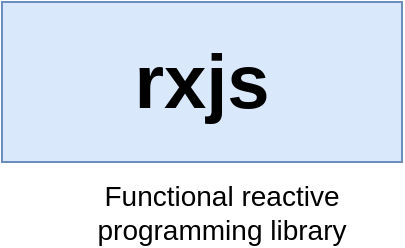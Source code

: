 <mxfile version="12.4.3" type="github" pages="20">
  <diagram id="MhcPTcOK3C3aLbVcjWQV" name="01 - rx">
    <mxGraphModel dx="747" dy="359" grid="1" gridSize="10" guides="1" tooltips="1" connect="1" arrows="1" fold="1" page="1" pageScale="1" pageWidth="1920" pageHeight="1200" math="0" shadow="0">
      <root>
        <mxCell id="0"/>
        <mxCell id="1" parent="0"/>
        <mxCell id="B_728O0IIQVurIM5gVWn-1" value="rxjs" style="rounded=0;whiteSpace=wrap;html=1;fillColor=#dae8fc;strokeColor=#6c8ebf;fontSize=38;fontStyle=1" vertex="1" parent="1">
          <mxGeometry x="510" y="290" width="200" height="80" as="geometry"/>
        </mxCell>
        <mxCell id="B_728O0IIQVurIM5gVWn-2" value="Functional reactive programming library" style="text;html=1;strokeColor=none;fillColor=none;align=center;verticalAlign=middle;whiteSpace=wrap;rounded=0;fontSize=14;" vertex="1" parent="1">
          <mxGeometry x="530" y="380" width="180" height="30" as="geometry"/>
        </mxCell>
      </root>
    </mxGraphModel>
  </diagram>
  <diagram id="VIs7xF5QN6lNnKBiRLss" name="02 - notes">
    <mxGraphModel dx="747" dy="359" grid="1" gridSize="10" guides="1" tooltips="1" connect="1" arrows="1" fold="1" page="1" pageScale="1" pageWidth="1920" pageHeight="1200" math="0" shadow="0">
      <root>
        <mxCell id="VLIs1-oUz5Zc2NLsGu33-0"/>
        <mxCell id="VLIs1-oUz5Zc2NLsGu33-1" parent="VLIs1-oUz5Zc2NLsGu33-0"/>
        <mxCell id="VLIs1-oUz5Zc2NLsGu33-2" value="Notes on Rxjs" style="text;html=1;strokeColor=none;fillColor=none;align=center;verticalAlign=middle;whiteSpace=wrap;rounded=0;fontSize=22;" vertex="1" parent="VLIs1-oUz5Zc2NLsGu33-1">
          <mxGeometry x="665" y="90" width="180" height="20" as="geometry"/>
        </mxCell>
        <mxCell id="VLIs1-oUz5Zc2NLsGu33-4" value="Separate library from Angular" style="rounded=0;whiteSpace=wrap;html=1;fontSize=14;" vertex="1" parent="VLIs1-oUz5Zc2NLsGu33-1">
          <mxGeometry x="505" y="122" width="500" height="35" as="geometry"/>
        </mxCell>
        <mxCell id="VLIs1-oUz5Zc2NLsGu33-5" value="Used extensively by Angular for managing data" style="rounded=0;whiteSpace=wrap;html=1;fontSize=14;" vertex="1" parent="VLIs1-oUz5Zc2NLsGu33-1">
          <mxGeometry x="505" y="162" width="500" height="35" as="geometry"/>
        </mxCell>
        <mxCell id="VLIs1-oUz5Zc2NLsGu33-6" value="We use this &lt;i style=&quot;font-size: 14px;&quot;&gt;instead of&amp;nbsp;&lt;/i&gt;promises or async/await for handling async stuff" style="rounded=0;whiteSpace=wrap;html=1;fontSize=14;" vertex="1" parent="VLIs1-oUz5Zc2NLsGu33-1">
          <mxGeometry x="505" y="201" width="500" height="35" as="geometry"/>
        </mxCell>
        <mxCell id="VLIs1-oUz5Zc2NLsGu33-7" value="Not strictly required!&amp;nbsp; We can use promises and async/await!" style="rounded=0;whiteSpace=wrap;html=1;fontSize=14;" vertex="1" parent="VLIs1-oUz5Zc2NLsGu33-1">
          <mxGeometry x="505" y="241" width="500" height="35" as="geometry"/>
        </mxCell>
        <mxCell id="VLIs1-oUz5Zc2NLsGu33-8" value="Hard.&amp;nbsp; Probably the hardest thing in the world of JS, period." style="rounded=0;whiteSpace=wrap;html=1;fontSize=14;" vertex="1" parent="VLIs1-oUz5Zc2NLsGu33-1">
          <mxGeometry x="505" y="320" width="500" height="35" as="geometry"/>
        </mxCell>
        <mxCell id="VLIs1-oUz5Zc2NLsGu33-9" value="If you can get a good grasp of RXJS, all of angular is at your fingertips!" style="rounded=0;whiteSpace=wrap;html=1;fontSize=14;" vertex="1" parent="VLIs1-oUz5Zc2NLsGu33-1">
          <mxGeometry x="505" y="359" width="500" height="35" as="geometry"/>
        </mxCell>
        <mxCell id="NDzQ4Fvtysc01dS01UdN-0" value="RxJs makes building some kinds of features &lt;i&gt;really really easy&lt;/i&gt;&amp;nbsp;compared to writing normal code" style="rounded=0;whiteSpace=wrap;html=1;fontSize=14;fontStyle=0;fillColor=#fff2cc;strokeColor=#d6b656;" vertex="1" parent="VLIs1-oUz5Zc2NLsGu33-1">
          <mxGeometry x="505" y="280" width="500" height="35" as="geometry"/>
        </mxCell>
      </root>
    </mxGraphModel>
  </diagram>
  <diagram id="4ZDgJ10yVGD1qQNisTh9" name="17 - ex">
    <mxGraphModel dx="747" dy="359" grid="1" gridSize="10" guides="1" tooltips="1" connect="1" arrows="1" fold="1" page="1" pageScale="1" pageWidth="1920" pageHeight="1200" math="0" shadow="0">
      <root>
        <mxCell id="t--uBbUI_mhmTwBRB5M4-0"/>
        <mxCell id="t--uBbUI_mhmTwBRB5M4-1" parent="t--uBbUI_mhmTwBRB5M4-0"/>
        <mxCell id="t--uBbUI_mhmTwBRB5M4-7" style="edgeStyle=orthogonalEdgeStyle;rounded=0;orthogonalLoop=1;jettySize=auto;html=1;exitX=0.5;exitY=1;exitDx=0;exitDy=0;fontSize=14;" edge="1" parent="t--uBbUI_mhmTwBRB5M4-1" source="t--uBbUI_mhmTwBRB5M4-2">
          <mxGeometry relative="1" as="geometry">
            <mxPoint x="635" y="410" as="targetPoint"/>
          </mxGeometry>
        </mxCell>
        <mxCell id="t--uBbUI_mhmTwBRB5M4-2" value="Input Element" style="rounded=0;whiteSpace=wrap;html=1;fontSize=20;align=center;fillColor=#f5f5f5;strokeColor=#666666;fontColor=#333333;" vertex="1" parent="t--uBbUI_mhmTwBRB5M4-1">
          <mxGeometry x="540" y="330" width="190" height="50" as="geometry"/>
        </mxCell>
        <mxCell id="t--uBbUI_mhmTwBRB5M4-3" value="" style="shape=curlyBracket;whiteSpace=wrap;html=1;rounded=1;fontSize=20;align=center;rotation=-180;" vertex="1" parent="t--uBbUI_mhmTwBRB5M4-1">
          <mxGeometry x="740" y="330" width="30" height="50" as="geometry"/>
        </mxCell>
        <mxCell id="t--uBbUI_mhmTwBRB5M4-4" value="Source of Events" style="text;html=1;strokeColor=none;fillColor=none;align=left;verticalAlign=middle;whiteSpace=wrap;rounded=0;fontSize=14;" vertex="1" parent="t--uBbUI_mhmTwBRB5M4-1">
          <mxGeometry x="770" y="345" width="110" height="20" as="geometry"/>
        </mxCell>
        <mxCell id="t--uBbUI_mhmTwBRB5M4-8" value="" style="rounded=0;whiteSpace=wrap;html=1;fontSize=20;align=center;fillColor=#dae8fc;strokeColor=#6c8ebf;" vertex="1" parent="t--uBbUI_mhmTwBRB5M4-1">
          <mxGeometry x="510" y="410" width="250" height="200" as="geometry"/>
        </mxCell>
        <mxCell id="f6_gnURX4QyDArvMh5O6-0" value="Get value through event object" style="rounded=0;whiteSpace=wrap;html=1;fontSize=14;align=center;" vertex="1" parent="t--uBbUI_mhmTwBRB5M4-1">
          <mxGeometry x="530" y="422.5" width="210" height="40" as="geometry"/>
        </mxCell>
        <mxCell id="f6_gnURX4QyDArvMh5O6-1" value="Parse a number out of the value" style="rounded=0;whiteSpace=wrap;html=1;fontSize=14;align=center;" vertex="1" parent="t--uBbUI_mhmTwBRB5M4-1">
          <mxGeometry x="530" y="467.5" width="210" height="40" as="geometry"/>
        </mxCell>
        <mxCell id="f6_gnURX4QyDArvMh5O6-5" style="edgeStyle=orthogonalEdgeStyle;rounded=0;orthogonalLoop=1;jettySize=auto;html=1;exitX=0;exitY=0.5;exitDx=0;exitDy=0;fontSize=14;" edge="1" parent="t--uBbUI_mhmTwBRB5M4-1" source="f6_gnURX4QyDArvMh5O6-2">
          <mxGeometry relative="1" as="geometry">
            <mxPoint x="470" y="532.5" as="targetPoint"/>
          </mxGeometry>
        </mxCell>
        <mxCell id="f6_gnURX4QyDArvMh5O6-2" value="Inspect the number, throw error it is not a number" style="rounded=0;whiteSpace=wrap;html=1;fontSize=14;align=center;" vertex="1" parent="t--uBbUI_mhmTwBRB5M4-1">
          <mxGeometry x="530" y="512.5" width="210" height="40" as="geometry"/>
        </mxCell>
        <mxCell id="f6_gnURX4QyDArvMh5O6-8" style="edgeStyle=orthogonalEdgeStyle;rounded=0;orthogonalLoop=1;jettySize=auto;html=1;exitX=0.5;exitY=1;exitDx=0;exitDy=0;fontSize=14;" edge="1" parent="t--uBbUI_mhmTwBRB5M4-1" source="f6_gnURX4QyDArvMh5O6-4" target="f6_gnURX4QyDArvMh5O6-7">
          <mxGeometry relative="1" as="geometry"/>
        </mxCell>
        <mxCell id="f6_gnURX4QyDArvMh5O6-4" value="Hand off the number to something to &#39;consume&#39; it" style="rounded=0;whiteSpace=wrap;html=1;fontSize=14;align=center;" vertex="1" parent="t--uBbUI_mhmTwBRB5M4-1">
          <mxGeometry x="530" y="557.5" width="210" height="40" as="geometry"/>
        </mxCell>
        <mxCell id="f6_gnURX4QyDArvMh5O6-6" value="Processing complete" style="rounded=0;whiteSpace=wrap;html=1;fontSize=14;align=center;fillColor=#f8cecc;strokeColor=#b85450;" vertex="1" parent="t--uBbUI_mhmTwBRB5M4-1">
          <mxGeometry x="370" y="511" width="100" height="43" as="geometry"/>
        </mxCell>
        <mxCell id="f6_gnURX4QyDArvMh5O6-7" value="Function to use this value" style="rounded=0;whiteSpace=wrap;html=1;fontSize=14;align=center;fillColor=#d5e8d4;strokeColor=#82b366;" vertex="1" parent="t--uBbUI_mhmTwBRB5M4-1">
          <mxGeometry x="552.5" y="630" width="165" height="43" as="geometry"/>
        </mxCell>
        <mxCell id="f6_gnURX4QyDArvMh5O6-9" value="" style="shape=curlyBracket;whiteSpace=wrap;html=1;rounded=1;fontSize=20;align=center;rotation=-180;" vertex="1" parent="t--uBbUI_mhmTwBRB5M4-1">
          <mxGeometry x="770" y="410" width="20" height="200" as="geometry"/>
        </mxCell>
        <mxCell id="f6_gnURX4QyDArvMh5O6-10" value="Processing pipeline" style="text;html=1;strokeColor=none;fillColor=none;align=left;verticalAlign=middle;whiteSpace=wrap;rounded=0;fontSize=14;" vertex="1" parent="t--uBbUI_mhmTwBRB5M4-1">
          <mxGeometry x="790" y="500" width="110" height="20" as="geometry"/>
        </mxCell>
      </root>
    </mxGraphModel>
  </diagram>
  <diagram id="pdqwb5GhpnhukuVcuPZy" name="05 - site">
    <mxGraphModel dx="747" dy="359" grid="1" gridSize="10" guides="1" tooltips="1" connect="1" arrows="1" fold="1" page="1" pageScale="1" pageWidth="1920" pageHeight="1200" math="0" shadow="0">
      <root>
        <mxCell id="u5GpBWqKinK1J_kGYK0N-0"/>
        <mxCell id="u5GpBWqKinK1J_kGYK0N-1" parent="u5GpBWqKinK1J_kGYK0N-0"/>
        <mxCell id="u5GpBWqKinK1J_kGYK0N-2" value="out.stegrider.now.sh" style="rounded=0;whiteSpace=wrap;html=1;fontSize=24;align=center;fontStyle=1;fillColor=#dae8fc;strokeColor=#6c8ebf;" vertex="1" parent="u5GpBWqKinK1J_kGYK0N-1">
          <mxGeometry x="450" y="270" width="370" height="60" as="geometry"/>
        </mxCell>
        <mxCell id="u5GpBWqKinK1J_kGYK0N-3" value="Tool to play around with and visualize RxJS" style="text;html=1;strokeColor=none;fillColor=none;align=center;verticalAlign=middle;whiteSpace=wrap;rounded=0;fontSize=16;fontStyle=2" vertex="1" parent="u5GpBWqKinK1J_kGYK0N-1">
          <mxGeometry x="522.5" y="340" width="225" height="20" as="geometry"/>
        </mxCell>
        <mxCell id="u5GpBWqKinK1J_kGYK0N-4" value="&lt;i&gt;Note: &lt;/i&gt;Original credit to @moroshko, github.com/moroshko/rxviz" style="rounded=0;whiteSpace=wrap;html=1;fontSize=18;align=center;fontStyle=0;fillColor=#f5f5f5;strokeColor=#666666;fontColor=#333333;" vertex="1" parent="u5GpBWqKinK1J_kGYK0N-1">
          <mxGeometry x="450" y="450" width="370" height="60" as="geometry"/>
        </mxCell>
      </root>
    </mxGraphModel>
  </diagram>
  <diagram name="18 - terms" id="M_rKpDQM6aZxCx90h0-2">
    <mxGraphModel dx="747" dy="359" grid="1" gridSize="10" guides="1" tooltips="1" connect="1" arrows="1" fold="1" page="1" pageScale="1" pageWidth="1920" pageHeight="1200" math="0" shadow="0">
      <root>
        <mxCell id="mGkcrHxX8L6Z5fi9GcyD-0"/>
        <mxCell id="mGkcrHxX8L6Z5fi9GcyD-1" parent="mGkcrHxX8L6Z5fi9GcyD-0"/>
        <mxCell id="mGkcrHxX8L6Z5fi9GcyD-2" style="edgeStyle=orthogonalEdgeStyle;rounded=0;orthogonalLoop=1;jettySize=auto;html=1;exitX=0.5;exitY=1;exitDx=0;exitDy=0;fontSize=14;" edge="1" parent="mGkcrHxX8L6Z5fi9GcyD-1" source="mGkcrHxX8L6Z5fi9GcyD-3">
          <mxGeometry relative="1" as="geometry">
            <mxPoint x="635" y="410" as="targetPoint"/>
          </mxGeometry>
        </mxCell>
        <mxCell id="mGkcrHxX8L6Z5fi9GcyD-3" value="Input Element" style="rounded=0;whiteSpace=wrap;html=1;fontSize=20;align=center;fillColor=#f5f5f5;strokeColor=#666666;fontColor=#333333;" vertex="1" parent="mGkcrHxX8L6Z5fi9GcyD-1">
          <mxGeometry x="540" y="330" width="190" height="50" as="geometry"/>
        </mxCell>
        <mxCell id="mGkcrHxX8L6Z5fi9GcyD-4" value="" style="shape=curlyBracket;whiteSpace=wrap;html=1;rounded=1;fontSize=20;align=center;rotation=-180;" vertex="1" parent="mGkcrHxX8L6Z5fi9GcyD-1">
          <mxGeometry x="740" y="330" width="30" height="50" as="geometry"/>
        </mxCell>
        <mxCell id="mGkcrHxX8L6Z5fi9GcyD-5" value="Source of Events&lt;br&gt;&lt;b&gt;OBSERVABLE&lt;/b&gt;" style="text;html=1;strokeColor=none;fillColor=none;align=left;verticalAlign=middle;whiteSpace=wrap;rounded=0;fontSize=14;" vertex="1" parent="mGkcrHxX8L6Z5fi9GcyD-1">
          <mxGeometry x="770" y="345" width="110" height="20" as="geometry"/>
        </mxCell>
        <mxCell id="mGkcrHxX8L6Z5fi9GcyD-6" value="" style="rounded=0;whiteSpace=wrap;html=1;fontSize=20;align=center;fillColor=#dae8fc;strokeColor=#6c8ebf;" vertex="1" parent="mGkcrHxX8L6Z5fi9GcyD-1">
          <mxGeometry x="510" y="410" width="250" height="200" as="geometry"/>
        </mxCell>
        <mxCell id="mGkcrHxX8L6Z5fi9GcyD-7" value="Get value through event object" style="rounded=0;whiteSpace=wrap;html=1;fontSize=14;align=center;" vertex="1" parent="mGkcrHxX8L6Z5fi9GcyD-1">
          <mxGeometry x="530" y="422.5" width="210" height="40" as="geometry"/>
        </mxCell>
        <mxCell id="mGkcrHxX8L6Z5fi9GcyD-8" value="Parse a number out of the value" style="rounded=0;whiteSpace=wrap;html=1;fontSize=14;align=center;" vertex="1" parent="mGkcrHxX8L6Z5fi9GcyD-1">
          <mxGeometry x="530" y="467.5" width="210" height="40" as="geometry"/>
        </mxCell>
        <mxCell id="oZuVyW2eohPUoODeVzqe-7" style="edgeStyle=orthogonalEdgeStyle;rounded=0;orthogonalLoop=1;jettySize=auto;html=1;exitX=0;exitY=0.5;exitDx=0;exitDy=0;entryX=0;entryY=0.5;entryDx=0;entryDy=0;fontSize=14;" edge="1" parent="mGkcrHxX8L6Z5fi9GcyD-1" source="mGkcrHxX8L6Z5fi9GcyD-10" target="mGkcrHxX8L6Z5fi9GcyD-13">
          <mxGeometry relative="1" as="geometry"/>
        </mxCell>
        <mxCell id="mGkcrHxX8L6Z5fi9GcyD-10" value="Inspect the number, throw error it is not a number" style="rounded=0;whiteSpace=wrap;html=1;fontSize=14;align=center;" vertex="1" parent="mGkcrHxX8L6Z5fi9GcyD-1">
          <mxGeometry x="530" y="512.5" width="210" height="40" as="geometry"/>
        </mxCell>
        <mxCell id="mGkcrHxX8L6Z5fi9GcyD-11" style="edgeStyle=orthogonalEdgeStyle;rounded=0;orthogonalLoop=1;jettySize=auto;html=1;exitX=0.5;exitY=1;exitDx=0;exitDy=0;fontSize=14;" edge="1" parent="mGkcrHxX8L6Z5fi9GcyD-1" source="mGkcrHxX8L6Z5fi9GcyD-12" target="mGkcrHxX8L6Z5fi9GcyD-14">
          <mxGeometry relative="1" as="geometry"/>
        </mxCell>
        <mxCell id="mGkcrHxX8L6Z5fi9GcyD-12" value="Hand off the number to something to &#39;consume&#39; it" style="rounded=0;whiteSpace=wrap;html=1;fontSize=14;align=center;" vertex="1" parent="mGkcrHxX8L6Z5fi9GcyD-1">
          <mxGeometry x="530" y="557.5" width="210" height="40" as="geometry"/>
        </mxCell>
        <mxCell id="mGkcrHxX8L6Z5fi9GcyD-13" value="Processing complete" style="rounded=0;whiteSpace=wrap;html=1;fontSize=14;align=center;fillColor=#f8cecc;strokeColor=#b85450;" vertex="1" parent="mGkcrHxX8L6Z5fi9GcyD-1">
          <mxGeometry x="520" y="650" width="100" height="43" as="geometry"/>
        </mxCell>
        <mxCell id="mGkcrHxX8L6Z5fi9GcyD-14" value="Function to use this value" style="rounded=0;whiteSpace=wrap;html=1;fontSize=14;align=center;fillColor=#d5e8d4;strokeColor=#82b366;" vertex="1" parent="mGkcrHxX8L6Z5fi9GcyD-1">
          <mxGeometry x="630" y="650" width="165" height="43" as="geometry"/>
        </mxCell>
        <mxCell id="mGkcrHxX8L6Z5fi9GcyD-15" value="" style="shape=curlyBracket;whiteSpace=wrap;html=1;rounded=1;fontSize=20;align=center;rotation=-180;" vertex="1" parent="mGkcrHxX8L6Z5fi9GcyD-1">
          <mxGeometry x="745" y="422.5" width="45" height="42.5" as="geometry"/>
        </mxCell>
        <mxCell id="oZuVyW2eohPUoODeVzqe-0" value="&lt;b&gt;OPERATORS&lt;/b&gt;" style="text;html=1;strokeColor=none;fillColor=none;align=left;verticalAlign=middle;whiteSpace=wrap;rounded=0;fontSize=14;" vertex="1" parent="mGkcrHxX8L6Z5fi9GcyD-1">
          <mxGeometry x="790" y="432.5" width="110" height="20" as="geometry"/>
        </mxCell>
        <mxCell id="oZuVyW2eohPUoODeVzqe-1" value="" style="shape=curlyBracket;whiteSpace=wrap;html=1;rounded=1;fontSize=20;align=center;rotation=-180;" vertex="1" parent="mGkcrHxX8L6Z5fi9GcyD-1">
          <mxGeometry x="745" y="465" width="45" height="42.5" as="geometry"/>
        </mxCell>
        <mxCell id="oZuVyW2eohPUoODeVzqe-2" value="&lt;b&gt;OPERATORS&lt;/b&gt;" style="text;html=1;strokeColor=none;fillColor=none;align=left;verticalAlign=middle;whiteSpace=wrap;rounded=0;fontSize=14;" vertex="1" parent="mGkcrHxX8L6Z5fi9GcyD-1">
          <mxGeometry x="790" y="475" width="110" height="20" as="geometry"/>
        </mxCell>
        <mxCell id="oZuVyW2eohPUoODeVzqe-3" value="" style="shape=curlyBracket;whiteSpace=wrap;html=1;rounded=1;fontSize=20;align=center;rotation=-180;" vertex="1" parent="mGkcrHxX8L6Z5fi9GcyD-1">
          <mxGeometry x="745" y="507.5" width="45" height="42.5" as="geometry"/>
        </mxCell>
        <mxCell id="oZuVyW2eohPUoODeVzqe-4" value="&lt;b&gt;OPERATORS&lt;/b&gt;" style="text;html=1;strokeColor=none;fillColor=none;align=left;verticalAlign=middle;whiteSpace=wrap;rounded=0;fontSize=14;" vertex="1" parent="mGkcrHxX8L6Z5fi9GcyD-1">
          <mxGeometry x="790" y="517.5" width="110" height="20" as="geometry"/>
        </mxCell>
        <mxCell id="oZuVyW2eohPUoODeVzqe-5" value="" style="shape=curlyBracket;whiteSpace=wrap;html=1;rounded=1;fontSize=20;align=center;rotation=1;" vertex="1" parent="mGkcrHxX8L6Z5fi9GcyD-1">
          <mxGeometry x="458.63" y="409.99" width="45" height="200" as="geometry"/>
        </mxCell>
        <mxCell id="oZuVyW2eohPUoODeVzqe-6" value="&lt;b&gt;PIPE&lt;/b&gt;" style="text;html=1;strokeColor=none;fillColor=none;align=left;verticalAlign=middle;whiteSpace=wrap;rounded=0;fontSize=14;" vertex="1" parent="mGkcrHxX8L6Z5fi9GcyD-1">
          <mxGeometry x="430" y="497.5" width="50" height="20" as="geometry"/>
        </mxCell>
        <mxCell id="oZuVyW2eohPUoODeVzqe-8" value="" style="shape=curlyBracket;whiteSpace=wrap;html=1;rounded=1;fontSize=20;align=center;rotation=-90;" vertex="1" parent="mGkcrHxX8L6Z5fi9GcyD-1">
          <mxGeometry x="638.75" y="581.25" width="45" height="280" as="geometry"/>
        </mxCell>
        <mxCell id="oZuVyW2eohPUoODeVzqe-9" value="&lt;b&gt;OBSERVER&lt;/b&gt;" style="text;html=1;strokeColor=none;fillColor=none;align=left;verticalAlign=middle;whiteSpace=wrap;rounded=0;fontSize=14;" vertex="1" parent="mGkcrHxX8L6Z5fi9GcyD-1">
          <mxGeometry x="620" y="740" width="110" height="20" as="geometry"/>
        </mxCell>
      </root>
    </mxGraphModel>
  </diagram>
  <diagram id="lwkn8p5gsGwVIf7WFQSr" name="19 - pipeline">
    <mxGraphModel dx="747" dy="359" grid="1" gridSize="10" guides="1" tooltips="1" connect="1" arrows="1" fold="1" page="1" pageScale="1" pageWidth="1920" pageHeight="1200" math="0" shadow="0">
      <root>
        <mxCell id="GPjxipOF0RYtwcTYKmma-0"/>
        <mxCell id="GPjxipOF0RYtwcTYKmma-1" parent="GPjxipOF0RYtwcTYKmma-0"/>
        <mxCell id="HOO_De4Km0CXKkTAegQ9-30" value="" style="rounded=0;whiteSpace=wrap;html=1;fontSize=9;align=left;fillColor=#f5f5f5;strokeColor=#666666;fontColor=#333333;" vertex="1" parent="GPjxipOF0RYtwcTYKmma-1">
          <mxGeometry x="405" y="220" width="400" height="360" as="geometry"/>
        </mxCell>
        <mxCell id="HOO_De4Km0CXKkTAegQ9-33" style="edgeStyle=orthogonalEdgeStyle;rounded=0;orthogonalLoop=1;jettySize=auto;html=1;exitX=0.5;exitY=1;exitDx=0;exitDy=0;fontSize=19;" edge="1" parent="GPjxipOF0RYtwcTYKmma-1" source="HOO_De4Km0CXKkTAegQ9-5" target="HOO_De4Km0CXKkTAegQ9-32">
          <mxGeometry relative="1" as="geometry">
            <Array as="points">
              <mxPoint x="605" y="230"/>
              <mxPoint x="515" y="230"/>
            </Array>
          </mxGeometry>
        </mxCell>
        <mxCell id="HOO_De4Km0CXKkTAegQ9-5" value="&lt;br&gt;&lt;br&gt;{ target: ... }" style="rounded=0;whiteSpace=wrap;html=1;fontSize=14;align=center;fillColor=#fff2cc;strokeColor=#d6b656;" vertex="1" parent="GPjxipOF0RYtwcTYKmma-1">
          <mxGeometry x="510" y="130" width="190" height="60" as="geometry"/>
        </mxCell>
        <mxCell id="HOO_De4Km0CXKkTAegQ9-6" value="Event Object" style="text;html=1;strokeColor=none;fillColor=none;align=center;verticalAlign=middle;whiteSpace=wrap;rounded=0;fontSize=14;fontStyle=1" vertex="1" parent="GPjxipOF0RYtwcTYKmma-1">
          <mxGeometry x="550" y="140" width="110" height="20" as="geometry"/>
        </mxCell>
        <mxCell id="HOO_De4Km0CXKkTAegQ9-28" style="edgeStyle=orthogonalEdgeStyle;rounded=0;orthogonalLoop=1;jettySize=auto;html=1;exitX=0.5;exitY=1;exitDx=0;exitDy=0;fontSize=21;" edge="1" parent="GPjxipOF0RYtwcTYKmma-1" source="HOO_De4Km0CXKkTAegQ9-25" target="HOO_De4Km0CXKkTAegQ9-5">
          <mxGeometry relative="1" as="geometry"/>
        </mxCell>
        <mxCell id="HOO_De4Km0CXKkTAegQ9-25" value="Observable" style="rounded=0;whiteSpace=wrap;html=1;fontSize=21;align=center;fillColor=#e1d5e7;strokeColor=#9673a6;fontStyle=1" vertex="1" parent="GPjxipOF0RYtwcTYKmma-1">
          <mxGeometry x="510" y="20" width="190" height="60" as="geometry"/>
        </mxCell>
        <mxCell id="HOO_De4Km0CXKkTAegQ9-27" style="edgeStyle=orthogonalEdgeStyle;rounded=0;orthogonalLoop=1;jettySize=auto;html=1;exitX=1;exitY=0.5;exitDx=0;exitDy=0;entryX=0;entryY=0.5;entryDx=0;entryDy=0;fontSize=21;" edge="1" parent="GPjxipOF0RYtwcTYKmma-1" source="HOO_De4Km0CXKkTAegQ9-26" target="HOO_De4Km0CXKkTAegQ9-25">
          <mxGeometry relative="1" as="geometry"/>
        </mxCell>
        <mxCell id="HOO_De4Km0CXKkTAegQ9-26" value="&lt;i&gt;User types in input...&lt;/i&gt;" style="text;html=1;strokeColor=none;fillColor=none;align=right;verticalAlign=middle;whiteSpace=wrap;rounded=0;fontSize=21;" vertex="1" parent="GPjxipOF0RYtwcTYKmma-1">
          <mxGeometry x="310" y="40" width="120" height="20" as="geometry"/>
        </mxCell>
        <mxCell id="HOO_De4Km0CXKkTAegQ9-29" value="&lt;i style=&quot;font-size: 11px;&quot;&gt;Observable emits an event&lt;/i&gt;" style="text;html=1;strokeColor=none;fillColor=none;align=left;verticalAlign=middle;whiteSpace=wrap;rounded=0;fontSize=11;" vertex="1" parent="GPjxipOF0RYtwcTYKmma-1">
          <mxGeometry x="610" y="90" width="80" height="20" as="geometry"/>
        </mxCell>
        <mxCell id="HOO_De4Km0CXKkTAegQ9-31" value="&lt;i style=&quot;font-size: 17px;&quot;&gt;Processing Pipeline&lt;/i&gt;" style="text;html=1;strokeColor=none;fillColor=none;align=left;verticalAlign=middle;whiteSpace=wrap;rounded=0;fontSize=17;" vertex="1" parent="GPjxipOF0RYtwcTYKmma-1">
          <mxGeometry x="805" y="230" width="80" height="20" as="geometry"/>
        </mxCell>
        <mxCell id="HOO_De4Km0CXKkTAegQ9-35" style="edgeStyle=orthogonalEdgeStyle;rounded=0;orthogonalLoop=1;jettySize=auto;html=1;exitX=1;exitY=0.5;exitDx=0;exitDy=0;fontSize=19;" edge="1" parent="GPjxipOF0RYtwcTYKmma-1" source="HOO_De4Km0CXKkTAegQ9-32" target="HOO_De4Km0CXKkTAegQ9-34">
          <mxGeometry relative="1" as="geometry"/>
        </mxCell>
        <mxCell id="HOO_De4Km0CXKkTAegQ9-32" value="map" style="rounded=0;whiteSpace=wrap;html=1;fontSize=19;align=center;fillColor=#dae8fc;strokeColor=#6c8ebf;fontStyle=1" vertex="1" parent="GPjxipOF0RYtwcTYKmma-1">
          <mxGeometry x="420" y="260" width="190" height="60" as="geometry"/>
        </mxCell>
        <mxCell id="HOO_De4Km0CXKkTAegQ9-37" style="edgeStyle=orthogonalEdgeStyle;rounded=0;orthogonalLoop=1;jettySize=auto;html=1;exitX=0.5;exitY=1;exitDx=0;exitDy=0;fontSize=19;" edge="1" parent="GPjxipOF0RYtwcTYKmma-1" source="HOO_De4Km0CXKkTAegQ9-34" target="HOO_De4Km0CXKkTAegQ9-36">
          <mxGeometry relative="1" as="geometry"/>
        </mxCell>
        <mxCell id="HOO_De4Km0CXKkTAegQ9-34" value="&#39;asdf&#39;" style="rounded=0;whiteSpace=wrap;html=1;fontSize=14;align=center;fillColor=#fff2cc;strokeColor=#d6b656;" vertex="1" parent="GPjxipOF0RYtwcTYKmma-1">
          <mxGeometry x="630" y="260" width="120" height="60" as="geometry"/>
        </mxCell>
        <mxCell id="HOO_De4Km0CXKkTAegQ9-40" style="edgeStyle=orthogonalEdgeStyle;rounded=0;orthogonalLoop=1;jettySize=auto;html=1;exitX=1;exitY=0.5;exitDx=0;exitDy=0;fontSize=19;" edge="1" parent="GPjxipOF0RYtwcTYKmma-1" source="HOO_De4Km0CXKkTAegQ9-36" target="HOO_De4Km0CXKkTAegQ9-39">
          <mxGeometry relative="1" as="geometry"/>
        </mxCell>
        <mxCell id="HOO_De4Km0CXKkTAegQ9-36" value="map" style="rounded=0;whiteSpace=wrap;html=1;fontSize=19;align=center;fillColor=#dae8fc;strokeColor=#6c8ebf;fontStyle=1" vertex="1" parent="GPjxipOF0RYtwcTYKmma-1">
          <mxGeometry x="420" y="370" width="190" height="60" as="geometry"/>
        </mxCell>
        <mxCell id="_FvZEqNftR0-ABCq4Qd_-1" style="edgeStyle=orthogonalEdgeStyle;rounded=0;orthogonalLoop=1;jettySize=auto;html=1;exitX=0.5;exitY=1;exitDx=0;exitDy=0;fontSize=19;" edge="1" parent="GPjxipOF0RYtwcTYKmma-1" source="HOO_De4Km0CXKkTAegQ9-39" target="_FvZEqNftR0-ABCq4Qd_-0">
          <mxGeometry relative="1" as="geometry"/>
        </mxCell>
        <mxCell id="HOO_De4Km0CXKkTAegQ9-39" value="1231 || NaN" style="rounded=0;whiteSpace=wrap;html=1;fontSize=14;align=center;fillColor=#fff2cc;strokeColor=#d6b656;" vertex="1" parent="GPjxipOF0RYtwcTYKmma-1">
          <mxGeometry x="630" y="370" width="120" height="60" as="geometry"/>
        </mxCell>
        <mxCell id="_FvZEqNftR0-ABCq4Qd_-2" style="edgeStyle=orthogonalEdgeStyle;rounded=0;orthogonalLoop=1;jettySize=auto;html=1;exitX=0.5;exitY=1;exitDx=0;exitDy=0;fontSize=19;" edge="1" parent="GPjxipOF0RYtwcTYKmma-1" source="_FvZEqNftR0-ABCq4Qd_-0">
          <mxGeometry relative="1" as="geometry">
            <mxPoint x="515" y="640" as="targetPoint"/>
          </mxGeometry>
        </mxCell>
        <mxCell id="_FvZEqNftR0-ABCq4Qd_-4" style="edgeStyle=orthogonalEdgeStyle;rounded=0;orthogonalLoop=1;jettySize=auto;html=1;exitX=1;exitY=0.5;exitDx=0;exitDy=0;fontSize=19;" edge="1" parent="GPjxipOF0RYtwcTYKmma-1" source="_FvZEqNftR0-ABCq4Qd_-0" target="_FvZEqNftR0-ABCq4Qd_-3">
          <mxGeometry relative="1" as="geometry"/>
        </mxCell>
        <mxCell id="_FvZEqNftR0-ABCq4Qd_-0" value="map" style="rounded=0;whiteSpace=wrap;html=1;fontSize=19;align=center;fillColor=#dae8fc;strokeColor=#6c8ebf;fontStyle=1" vertex="1" parent="GPjxipOF0RYtwcTYKmma-1">
          <mxGeometry x="420" y="480" width="190" height="60" as="geometry"/>
        </mxCell>
        <mxCell id="twxNGl7dd0Og0O8p8KbE-2" style="edgeStyle=orthogonalEdgeStyle;rounded=0;orthogonalLoop=1;jettySize=auto;html=1;exitX=0.5;exitY=1;exitDx=0;exitDy=0;fontSize=19;" edge="1" parent="GPjxipOF0RYtwcTYKmma-1" source="_FvZEqNftR0-ABCq4Qd_-3" target="twxNGl7dd0Og0O8p8KbE-1">
          <mxGeometry relative="1" as="geometry"/>
        </mxCell>
        <mxCell id="_FvZEqNftR0-ABCq4Qd_-3" value="123" style="rounded=0;whiteSpace=wrap;html=1;fontSize=14;align=center;fillColor=#fff2cc;strokeColor=#d6b656;" vertex="1" parent="GPjxipOF0RYtwcTYKmma-1">
          <mxGeometry x="630" y="480" width="120" height="60" as="geometry"/>
        </mxCell>
        <mxCell id="twxNGl7dd0Og0O8p8KbE-0" value="Error!" style="rounded=0;whiteSpace=wrap;html=1;fontSize=19;align=center;fillColor=#f8cecc;strokeColor=#b85450;fontStyle=1" vertex="1" parent="GPjxipOF0RYtwcTYKmma-1">
          <mxGeometry x="420" y="640" width="190" height="60" as="geometry"/>
        </mxCell>
        <mxCell id="twxNGl7dd0Og0O8p8KbE-1" value="123" style="rounded=0;whiteSpace=wrap;html=1;fontSize=14;align=center;fillColor=#fff2cc;strokeColor=#d6b656;" vertex="1" parent="GPjxipOF0RYtwcTYKmma-1">
          <mxGeometry x="630" y="640" width="120" height="60" as="geometry"/>
        </mxCell>
      </root>
    </mxGraphModel>
  </diagram>
  <diagram name="06 - events" id="xcFY3h-Hm8DJyWRrvWK2">
    <mxGraphModel dx="747" dy="359" grid="1" gridSize="10" guides="1" tooltips="1" connect="1" arrows="1" fold="1" page="1" pageScale="1" pageWidth="1920" pageHeight="1200" math="0" shadow="0">
      <root>
        <mxCell id="guBLXfjhpPqEHeP8Hw4l-0"/>
        <mxCell id="guBLXfjhpPqEHeP8Hw4l-1" parent="guBLXfjhpPqEHeP8Hw4l-0"/>
        <mxCell id="0LpEuLUNMtPcTo-4mtid-0" value="Operators" style="text;html=1;strokeColor=none;fillColor=none;align=center;verticalAlign=middle;whiteSpace=wrap;rounded=0;fontSize=22;" vertex="1" parent="guBLXfjhpPqEHeP8Hw4l-1">
          <mxGeometry x="665" y="90" width="180" height="20" as="geometry"/>
        </mxCell>
        <mxCell id="0LpEuLUNMtPcTo-4mtid-1" value="Functions that do some specific processing on the incoming value" style="rounded=0;whiteSpace=wrap;html=1;fontSize=14;" vertex="1" parent="guBLXfjhpPqEHeP8Hw4l-1">
          <mxGeometry x="505" y="122" width="500" height="35" as="geometry"/>
        </mxCell>
        <mxCell id="0LpEuLUNMtPcTo-4mtid-2" value="We chain together operators to build up a processing pipeline" style="rounded=0;whiteSpace=wrap;html=1;fontSize=14;" vertex="1" parent="guBLXfjhpPqEHeP8Hw4l-1">
          <mxGeometry x="505" y="162" width="500" height="35" as="geometry"/>
        </mxCell>
        <mxCell id="0LpEuLUNMtPcTo-4mtid-3" value="75% of RxJs is memorizing the different operators" style="rounded=0;whiteSpace=wrap;html=1;fontSize=14;" vertex="1" parent="guBLXfjhpPqEHeP8Hw4l-1">
          <mxGeometry x="505" y="201" width="500" height="35" as="geometry"/>
        </mxCell>
        <mxCell id="0LpEuLUNMtPcTo-4mtid-4" value="There are some very &lt;i&gt;generic&lt;/i&gt;&amp;nbsp;operators and some very &lt;i&gt;specific &lt;/i&gt;ones" style="rounded=0;whiteSpace=wrap;html=1;fontSize=14;" vertex="1" parent="guBLXfjhpPqEHeP8Hw4l-1">
          <mxGeometry x="505" y="240" width="500" height="35" as="geometry"/>
        </mxCell>
        <mxCell id="0LpEuLUNMtPcTo-4mtid-5" value="For any given problem, you will probably decide to use one operator, then later realize you could have more easily used another" style="rounded=0;whiteSpace=wrap;html=1;fontSize=14;" vertex="1" parent="guBLXfjhpPqEHeP8Hw4l-1">
          <mxGeometry x="530" y="285" width="500" height="35" as="geometry"/>
        </mxCell>
        <mxCell id="0LpEuLUNMtPcTo-4mtid-8" value="Recommendation: take a look at &lt;i&gt;exactly what value &lt;/i&gt;is coming out of your observable, then figure out what operators you need to implement your app" style="rounded=0;whiteSpace=wrap;html=1;fontSize=14;" vertex="1" parent="guBLXfjhpPqEHeP8Hw4l-1">
          <mxGeometry x="505" y="360" width="500" height="35" as="geometry"/>
        </mxCell>
        <mxCell id="KAn5Pbkwt18N49SYM6bp-0" value="Almost all documentation around operators is awful" style="rounded=0;whiteSpace=wrap;html=1;fontSize=14;" vertex="1" parent="guBLXfjhpPqEHeP8Hw4l-1">
          <mxGeometry x="505" y="320" width="500" height="35" as="geometry"/>
        </mxCell>
      </root>
    </mxGraphModel>
  </diagram>
  <diagram id="kpUNqbuVnXAbEYvPkfdw" name="21 - op">
    <mxGraphModel dx="747" dy="359" grid="1" gridSize="10" guides="1" tooltips="1" connect="1" arrows="1" fold="1" page="1" pageScale="1" pageWidth="1920" pageHeight="1200" math="0" shadow="0">
      <root>
        <mxCell id="3VJeSO9VN--S8-tbOZje-0"/>
        <mxCell id="3VJeSO9VN--S8-tbOZje-1" parent="3VJeSO9VN--S8-tbOZje-0"/>
        <mxCell id="3VJeSO9VN--S8-tbOZje-2" value="rxjs.dev" style="rounded=0;whiteSpace=wrap;html=1;fontSize=31;align=center;fillColor=#dae8fc;strokeColor=#6c8ebf;fontStyle=1" vertex="1" parent="3VJeSO9VN--S8-tbOZje-1">
          <mxGeometry x="400" y="200" width="290" height="60" as="geometry"/>
        </mxCell>
      </root>
    </mxGraphModel>
  </diagram>
  <diagram id="wR2Z-nEdUPZMisqotI66" name="20 - operators">
    <mxGraphModel dx="747" dy="359" grid="1" gridSize="10" guides="1" tooltips="1" connect="1" arrows="1" fold="1" page="1" pageScale="1" pageWidth="1920" pageHeight="1200" math="0" shadow="0">
      <root>
        <mxCell id="qFYOJVPoTbr9t_j_Xfpj-0"/>
        <mxCell id="qFYOJVPoTbr9t_j_Xfpj-1" parent="qFYOJVPoTbr9t_j_Xfpj-0"/>
        <mxCell id="qFYOJVPoTbr9t_j_Xfpj-5" style="edgeStyle=orthogonalEdgeStyle;rounded=0;orthogonalLoop=1;jettySize=auto;html=1;exitX=1;exitY=0.5;exitDx=0;exitDy=0;fontSize=23;" edge="1" parent="qFYOJVPoTbr9t_j_Xfpj-1" source="qFYOJVPoTbr9t_j_Xfpj-2" target="qFYOJVPoTbr9t_j_Xfpj-4">
          <mxGeometry relative="1" as="geometry"/>
        </mxCell>
        <mxCell id="qFYOJVPoTbr9t_j_Xfpj-2" value="Transform" style="rounded=0;whiteSpace=wrap;html=1;fontSize=19;align=center;fillColor=#dae8fc;strokeColor=#6c8ebf;" vertex="1" parent="qFYOJVPoTbr9t_j_Xfpj-1">
          <mxGeometry x="410" y="110" width="120" height="60" as="geometry"/>
        </mxCell>
        <mxCell id="qFYOJVPoTbr9t_j_Xfpj-3" value="Major Operator Groups" style="text;html=1;strokeColor=none;fillColor=none;align=center;verticalAlign=middle;whiteSpace=wrap;rounded=0;fontSize=23;fontStyle=1" vertex="1" parent="qFYOJVPoTbr9t_j_Xfpj-1">
          <mxGeometry x="560" y="70" width="290" height="20" as="geometry"/>
        </mxCell>
        <mxCell id="qFYOJVPoTbr9t_j_Xfpj-4" value="Take in a value, do some processing, return a new value" style="rounded=0;whiteSpace=wrap;html=1;fontSize=19;align=center;" vertex="1" parent="qFYOJVPoTbr9t_j_Xfpj-1">
          <mxGeometry x="570" y="110" width="380" height="60" as="geometry"/>
        </mxCell>
        <mxCell id="qFYOJVPoTbr9t_j_Xfpj-6" style="edgeStyle=orthogonalEdgeStyle;rounded=0;orthogonalLoop=1;jettySize=auto;html=1;exitX=1;exitY=0.5;exitDx=0;exitDy=0;fontSize=23;" edge="1" parent="qFYOJVPoTbr9t_j_Xfpj-1" source="qFYOJVPoTbr9t_j_Xfpj-7" target="qFYOJVPoTbr9t_j_Xfpj-8">
          <mxGeometry relative="1" as="geometry"/>
        </mxCell>
        <mxCell id="qFYOJVPoTbr9t_j_Xfpj-7" value="Filtering" style="rounded=0;whiteSpace=wrap;html=1;fontSize=19;align=center;fillColor=#dae8fc;strokeColor=#6c8ebf;" vertex="1" parent="qFYOJVPoTbr9t_j_Xfpj-1">
          <mxGeometry x="410" y="180" width="120" height="60" as="geometry"/>
        </mxCell>
        <mxCell id="qFYOJVPoTbr9t_j_Xfpj-8" value="Modifies the flow of events in a pipe (group them together, pause them, delete them)" style="rounded=0;whiteSpace=wrap;html=1;fontSize=19;align=center;" vertex="1" parent="qFYOJVPoTbr9t_j_Xfpj-1">
          <mxGeometry x="570" y="180" width="380" height="60" as="geometry"/>
        </mxCell>
        <mxCell id="qFYOJVPoTbr9t_j_Xfpj-9" style="edgeStyle=orthogonalEdgeStyle;rounded=0;orthogonalLoop=1;jettySize=auto;html=1;exitX=1;exitY=0.5;exitDx=0;exitDy=0;fontSize=23;" edge="1" parent="qFYOJVPoTbr9t_j_Xfpj-1" source="qFYOJVPoTbr9t_j_Xfpj-10" target="qFYOJVPoTbr9t_j_Xfpj-11">
          <mxGeometry relative="1" as="geometry"/>
        </mxCell>
        <mxCell id="qFYOJVPoTbr9t_j_Xfpj-10" value="Creation" style="rounded=0;whiteSpace=wrap;html=1;fontSize=19;align=center;fillColor=#dae8fc;strokeColor=#6c8ebf;" vertex="1" parent="qFYOJVPoTbr9t_j_Xfpj-1">
          <mxGeometry x="410" y="250" width="120" height="60" as="geometry"/>
        </mxCell>
        <mxCell id="qFYOJVPoTbr9t_j_Xfpj-11" value="Creates a new observable" style="rounded=0;whiteSpace=wrap;html=1;fontSize=19;align=center;" vertex="1" parent="qFYOJVPoTbr9t_j_Xfpj-1">
          <mxGeometry x="570" y="250" width="380" height="60" as="geometry"/>
        </mxCell>
      </root>
    </mxGraphModel>
  </diagram>
  <diagram id="vXoYFkB0aH2974VE7BS6" name="22 - pluck">
    <mxGraphModel dx="747" dy="359" grid="1" gridSize="10" guides="1" tooltips="1" connect="1" arrows="1" fold="1" page="1" pageScale="1" pageWidth="1920" pageHeight="1200" math="0" shadow="0">
      <root>
        <mxCell id="s6HilfnrIg4EzhCzsvCM-0"/>
        <mxCell id="s6HilfnrIg4EzhCzsvCM-1" parent="s6HilfnrIg4EzhCzsvCM-0"/>
        <mxCell id="BLQKgNdI1LnV4imB5mvI-3" style="edgeStyle=orthogonalEdgeStyle;rounded=0;orthogonalLoop=1;jettySize=auto;html=1;exitX=0.5;exitY=1;exitDx=0;exitDy=0;entryX=0.5;entryY=0;entryDx=0;entryDy=0;fontSize=20;" edge="1" parent="s6HilfnrIg4EzhCzsvCM-1" source="s6HilfnrIg4EzhCzsvCM-2" target="BLQKgNdI1LnV4imB5mvI-2">
          <mxGeometry relative="1" as="geometry"/>
        </mxCell>
        <mxCell id="s6HilfnrIg4EzhCzsvCM-2" value="pluck(&#39;target&#39;, &#39;value&#39;)" style="rounded=0;whiteSpace=wrap;html=1;fontSize=31;align=center;fillColor=#dae8fc;strokeColor=#6c8ebf;" vertex="1" parent="s6HilfnrIg4EzhCzsvCM-1">
          <mxGeometry x="570" y="295" width="330" height="60" as="geometry"/>
        </mxCell>
        <mxCell id="BLQKgNdI1LnV4imB5mvI-1" style="edgeStyle=orthogonalEdgeStyle;rounded=0;orthogonalLoop=1;jettySize=auto;html=1;exitX=0.5;exitY=1;exitDx=0;exitDy=0;entryX=0.5;entryY=0;entryDx=0;entryDy=0;fontSize=20;" edge="1" parent="s6HilfnrIg4EzhCzsvCM-1" source="BLQKgNdI1LnV4imB5mvI-0" target="s6HilfnrIg4EzhCzsvCM-2">
          <mxGeometry relative="1" as="geometry"/>
        </mxCell>
        <mxCell id="BLQKgNdI1LnV4imB5mvI-0" value="{ target: { value: &#39;asdfasdf&#39; }}" style="rounded=0;whiteSpace=wrap;html=1;fontSize=20;align=center;fillColor=#fff2cc;strokeColor=#d6b656;" vertex="1" parent="s6HilfnrIg4EzhCzsvCM-1">
          <mxGeometry x="593.75" y="200" width="282.5" height="50" as="geometry"/>
        </mxCell>
        <mxCell id="BLQKgNdI1LnV4imB5mvI-2" value="2000" style="rounded=0;whiteSpace=wrap;html=1;fontSize=20;align=center;fillColor=#fff2cc;strokeColor=#d6b656;" vertex="1" parent="s6HilfnrIg4EzhCzsvCM-1">
          <mxGeometry x="593.75" y="400" width="282.5" height="50" as="geometry"/>
        </mxCell>
      </root>
    </mxGraphModel>
  </diagram>
  <diagram id="gjAgDX4l-y9w_u0OpNgK" name="23 - hot">
    <mxGraphModel dx="747" dy="359" grid="1" gridSize="10" guides="1" tooltips="1" connect="1" arrows="1" fold="1" page="1" pageScale="1" pageWidth="1920" pageHeight="1200" math="0" shadow="0">
      <root>
        <mxCell id="u7M7XSrEBZVCxEW8xUuK-0"/>
        <mxCell id="u7M7XSrEBZVCxEW8xUuK-1" parent="u7M7XSrEBZVCxEW8xUuK-0"/>
        <mxCell id="pO06OOcIXgrh3VAJiUOt-0" value="Hot Observable" style="rounded=0;whiteSpace=wrap;html=1;fontSize=20;align=center;fillColor=#f8cecc;strokeColor=#b85450;" vertex="1" parent="u7M7XSrEBZVCxEW8xUuK-1">
          <mxGeometry x="400" y="250" width="180" height="60" as="geometry"/>
        </mxCell>
        <mxCell id="pO06OOcIXgrh3VAJiUOt-1" value="Cold Observable" style="rounded=0;whiteSpace=wrap;html=1;fontSize=20;align=center;fillColor=#dae8fc;strokeColor=#6c8ebf;" vertex="1" parent="u7M7XSrEBZVCxEW8xUuK-1">
          <mxGeometry x="690" y="250" width="180" height="60" as="geometry"/>
        </mxCell>
        <mxCell id="pO06OOcIXgrh3VAJiUOt-2" value="vs" style="text;html=1;strokeColor=none;fillColor=none;align=center;verticalAlign=middle;whiteSpace=wrap;rounded=0;fontSize=20;" vertex="1" parent="u7M7XSrEBZVCxEW8xUuK-1">
          <mxGeometry x="620" y="270" width="40" height="20" as="geometry"/>
        </mxCell>
      </root>
    </mxGraphModel>
  </diagram>
  <diagram id="FqVnS99CeKSnjzVs-9kQ" name="24 - cold">
    <mxGraphModel dx="747" dy="359" grid="1" gridSize="10" guides="1" tooltips="1" connect="1" arrows="1" fold="1" page="1" pageScale="1" pageWidth="1920" pageHeight="1200" math="0" shadow="0">
      <root>
        <mxCell id="c0XGxn5O5nyi0fQLcEU7-0"/>
        <mxCell id="c0XGxn5O5nyi0fQLcEU7-1" parent="c0XGxn5O5nyi0fQLcEU7-0"/>
        <mxCell id="UsvSg02_87kQ0fzUBuRy-3" style="edgeStyle=orthogonalEdgeStyle;rounded=0;orthogonalLoop=1;jettySize=auto;html=1;exitX=0.75;exitY=1;exitDx=0;exitDy=0;entryX=0.75;entryY=0;entryDx=0;entryDy=0;fontSize=15;" edge="1" parent="c0XGxn5O5nyi0fQLcEU7-1" source="c0XGxn5O5nyi0fQLcEU7-2" target="0yoXFdTb8UWPBax3a1kI-0">
          <mxGeometry relative="1" as="geometry"/>
        </mxCell>
        <mxCell id="c0XGxn5O5nyi0fQLcEU7-2" value="" style="rounded=0;whiteSpace=wrap;html=1;fontSize=20;align=center;fillColor=#dae8fc;strokeColor=#6c8ebf;" vertex="1" parent="c0XGxn5O5nyi0fQLcEU7-1">
          <mxGeometry x="430" y="340" width="360" height="90" as="geometry"/>
        </mxCell>
        <mxCell id="c0XGxn5O5nyi0fQLcEU7-3" value="Observable" style="text;html=1;strokeColor=none;fillColor=none;align=center;verticalAlign=middle;whiteSpace=wrap;rounded=0;fontSize=20;fontStyle=1" vertex="1" parent="c0XGxn5O5nyi0fQLcEU7-1">
          <mxGeometry x="590" y="350" width="40" height="20" as="geometry"/>
        </mxCell>
        <mxCell id="c0XGxn5O5nyi0fQLcEU7-7" style="edgeStyle=orthogonalEdgeStyle;rounded=0;orthogonalLoop=1;jettySize=auto;html=1;exitX=1;exitY=0.5;exitDx=0;exitDy=0;fontSize=20;" edge="1" parent="c0XGxn5O5nyi0fQLcEU7-1" source="c0XGxn5O5nyi0fQLcEU7-4" target="c0XGxn5O5nyi0fQLcEU7-5">
          <mxGeometry relative="1" as="geometry"/>
        </mxCell>
        <mxCell id="c0XGxn5O5nyi0fQLcEU7-4" value="1" style="rounded=0;whiteSpace=wrap;html=1;fontSize=20;align=center;" vertex="1" parent="c0XGxn5O5nyi0fQLcEU7-1">
          <mxGeometry x="510" y="380" width="40" height="40" as="geometry"/>
        </mxCell>
        <mxCell id="c0XGxn5O5nyi0fQLcEU7-9" style="edgeStyle=orthogonalEdgeStyle;rounded=0;orthogonalLoop=1;jettySize=auto;html=1;exitX=1;exitY=0.5;exitDx=0;exitDy=0;fontSize=20;" edge="1" parent="c0XGxn5O5nyi0fQLcEU7-1" source="c0XGxn5O5nyi0fQLcEU7-5" target="c0XGxn5O5nyi0fQLcEU7-6">
          <mxGeometry relative="1" as="geometry"/>
        </mxCell>
        <mxCell id="c0XGxn5O5nyi0fQLcEU7-5" value="2" style="rounded=0;whiteSpace=wrap;html=1;fontSize=20;align=center;" vertex="1" parent="c0XGxn5O5nyi0fQLcEU7-1">
          <mxGeometry x="590" y="380" width="40" height="40" as="geometry"/>
        </mxCell>
        <mxCell id="c0XGxn5O5nyi0fQLcEU7-6" value="3" style="rounded=0;whiteSpace=wrap;html=1;fontSize=20;align=center;" vertex="1" parent="c0XGxn5O5nyi0fQLcEU7-1">
          <mxGeometry x="670" y="380" width="40" height="40" as="geometry"/>
        </mxCell>
        <mxCell id="UsvSg02_87kQ0fzUBuRy-2" style="edgeStyle=orthogonalEdgeStyle;rounded=0;orthogonalLoop=1;jettySize=auto;html=1;exitX=0.25;exitY=0;exitDx=0;exitDy=0;entryX=0.25;entryY=1;entryDx=0;entryDy=0;fontSize=15;" edge="1" parent="c0XGxn5O5nyi0fQLcEU7-1" source="0yoXFdTb8UWPBax3a1kI-0" target="c0XGxn5O5nyi0fQLcEU7-2">
          <mxGeometry relative="1" as="geometry"/>
        </mxCell>
        <mxCell id="0yoXFdTb8UWPBax3a1kI-0" value="Observer" style="rounded=0;whiteSpace=wrap;html=1;fontSize=20;align=center;fillColor=#d5e8d4;strokeColor=#82b366;" vertex="1" parent="c0XGxn5O5nyi0fQLcEU7-1">
          <mxGeometry x="430" y="580" width="360" height="60" as="geometry"/>
        </mxCell>
        <mxCell id="NJ7YjwY8M9hThFO9ULMl-2" value="Cold" style="rounded=0;whiteSpace=wrap;html=1;fontSize=20;align=center;fillColor=#f5f5f5;strokeColor=#666666;fontColor=#333333;" vertex="1" parent="c0XGxn5O5nyi0fQLcEU7-1">
          <mxGeometry x="270" y="355" width="80" height="60" as="geometry"/>
        </mxCell>
        <mxCell id="UsvSg02_87kQ0fzUBuRy-4" value="1" style="rounded=0;whiteSpace=wrap;html=1;fontSize=20;align=center;" vertex="1" parent="c0XGxn5O5nyi0fQLcEU7-1">
          <mxGeometry x="700" y="530" width="40" height="40" as="geometry"/>
        </mxCell>
        <mxCell id="UsvSg02_87kQ0fzUBuRy-5" value="2" style="rounded=0;whiteSpace=wrap;html=1;fontSize=20;align=center;" vertex="1" parent="c0XGxn5O5nyi0fQLcEU7-1">
          <mxGeometry x="700" y="480" width="40" height="40" as="geometry"/>
        </mxCell>
        <mxCell id="UsvSg02_87kQ0fzUBuRy-6" value="3" style="rounded=0;whiteSpace=wrap;html=1;fontSize=20;align=center;" vertex="1" parent="c0XGxn5O5nyi0fQLcEU7-1">
          <mxGeometry x="700" y="440" width="40" height="40" as="geometry"/>
        </mxCell>
      </root>
    </mxGraphModel>
  </diagram>
  <diagram name="25 - cold" id="OLwBRPsS_TuiHqGhTqV9">
    <mxGraphModel dx="747" dy="359" grid="1" gridSize="10" guides="1" tooltips="1" connect="1" arrows="1" fold="1" page="1" pageScale="1" pageWidth="1920" pageHeight="1200" math="0" shadow="0">
      <root>
        <mxCell id="O8RdTboAAOp5kyaxTmKJ-0"/>
        <mxCell id="O8RdTboAAOp5kyaxTmKJ-1" parent="O8RdTboAAOp5kyaxTmKJ-0"/>
        <mxCell id="WcMDjsZncIjib_2nWZbt-0" style="edgeStyle=orthogonalEdgeStyle;rounded=0;orthogonalLoop=1;jettySize=auto;html=1;exitX=0.25;exitY=1;exitDx=0;exitDy=0;entryX=0.724;entryY=0.008;entryDx=0;entryDy=0;entryPerimeter=0;fontSize=15;" edge="1" parent="O8RdTboAAOp5kyaxTmKJ-1" source="O8RdTboAAOp5kyaxTmKJ-2" target="O8RdTboAAOp5kyaxTmKJ-9">
          <mxGeometry relative="1" as="geometry"/>
        </mxCell>
        <mxCell id="WcMDjsZncIjib_2nWZbt-5" style="edgeStyle=orthogonalEdgeStyle;rounded=0;orthogonalLoop=1;jettySize=auto;html=1;exitX=0.75;exitY=1;exitDx=0;exitDy=0;fontSize=15;" edge="1" parent="O8RdTboAAOp5kyaxTmKJ-1" source="O8RdTboAAOp5kyaxTmKJ-2" target="O8RdTboAAOp5kyaxTmKJ-11">
          <mxGeometry relative="1" as="geometry"/>
        </mxCell>
        <mxCell id="O8RdTboAAOp5kyaxTmKJ-2" value="" style="rounded=0;whiteSpace=wrap;html=1;fontSize=20;align=center;fillColor=#dae8fc;strokeColor=#6c8ebf;" vertex="1" parent="O8RdTboAAOp5kyaxTmKJ-1">
          <mxGeometry x="430" y="340" width="360" height="90" as="geometry"/>
        </mxCell>
        <mxCell id="O8RdTboAAOp5kyaxTmKJ-3" value="Observable" style="text;html=1;strokeColor=none;fillColor=none;align=center;verticalAlign=middle;whiteSpace=wrap;rounded=0;fontSize=20;fontStyle=1" vertex="1" parent="O8RdTboAAOp5kyaxTmKJ-1">
          <mxGeometry x="590" y="350" width="40" height="20" as="geometry"/>
        </mxCell>
        <mxCell id="O8RdTboAAOp5kyaxTmKJ-4" style="edgeStyle=orthogonalEdgeStyle;rounded=0;orthogonalLoop=1;jettySize=auto;html=1;exitX=1;exitY=0.5;exitDx=0;exitDy=0;fontSize=20;" edge="1" parent="O8RdTboAAOp5kyaxTmKJ-1" source="O8RdTboAAOp5kyaxTmKJ-5" target="O8RdTboAAOp5kyaxTmKJ-7">
          <mxGeometry relative="1" as="geometry"/>
        </mxCell>
        <mxCell id="O8RdTboAAOp5kyaxTmKJ-5" value="1" style="rounded=0;whiteSpace=wrap;html=1;fontSize=20;align=center;" vertex="1" parent="O8RdTboAAOp5kyaxTmKJ-1">
          <mxGeometry x="510" y="380" width="40" height="40" as="geometry"/>
        </mxCell>
        <mxCell id="O8RdTboAAOp5kyaxTmKJ-6" style="edgeStyle=orthogonalEdgeStyle;rounded=0;orthogonalLoop=1;jettySize=auto;html=1;exitX=1;exitY=0.5;exitDx=0;exitDy=0;fontSize=20;" edge="1" parent="O8RdTboAAOp5kyaxTmKJ-1" source="O8RdTboAAOp5kyaxTmKJ-7" target="O8RdTboAAOp5kyaxTmKJ-8">
          <mxGeometry relative="1" as="geometry"/>
        </mxCell>
        <mxCell id="O8RdTboAAOp5kyaxTmKJ-7" value="2" style="rounded=0;whiteSpace=wrap;html=1;fontSize=20;align=center;" vertex="1" parent="O8RdTboAAOp5kyaxTmKJ-1">
          <mxGeometry x="590" y="380" width="40" height="40" as="geometry"/>
        </mxCell>
        <mxCell id="O8RdTboAAOp5kyaxTmKJ-8" value="3" style="rounded=0;whiteSpace=wrap;html=1;fontSize=20;align=center;" vertex="1" parent="O8RdTboAAOp5kyaxTmKJ-1">
          <mxGeometry x="670" y="380" width="40" height="40" as="geometry"/>
        </mxCell>
        <mxCell id="ZCFIt2EMtjPulcQnhU3L-0" style="edgeStyle=orthogonalEdgeStyle;rounded=0;orthogonalLoop=1;jettySize=auto;html=1;exitX=0.5;exitY=0;exitDx=0;exitDy=0;entryX=0.069;entryY=1.022;entryDx=0;entryDy=0;entryPerimeter=0;fontSize=15;" edge="1" parent="O8RdTboAAOp5kyaxTmKJ-1" source="O8RdTboAAOp5kyaxTmKJ-9" target="O8RdTboAAOp5kyaxTmKJ-2">
          <mxGeometry relative="1" as="geometry"/>
        </mxCell>
        <mxCell id="O8RdTboAAOp5kyaxTmKJ-9" value="Observer" style="rounded=0;whiteSpace=wrap;html=1;fontSize=20;align=center;fillColor=#d5e8d4;strokeColor=#82b366;" vertex="1" parent="O8RdTboAAOp5kyaxTmKJ-1">
          <mxGeometry x="310" y="580" width="290" height="60" as="geometry"/>
        </mxCell>
        <mxCell id="O8RdTboAAOp5kyaxTmKJ-10" value="Cold" style="rounded=0;whiteSpace=wrap;html=1;fontSize=20;align=center;fillColor=#f5f5f5;strokeColor=#666666;fontColor=#333333;" vertex="1" parent="O8RdTboAAOp5kyaxTmKJ-1">
          <mxGeometry x="270" y="355" width="80" height="60" as="geometry"/>
        </mxCell>
        <mxCell id="WcMDjsZncIjib_2nWZbt-4" style="edgeStyle=orthogonalEdgeStyle;rounded=0;orthogonalLoop=1;jettySize=auto;html=1;exitX=0.25;exitY=0;exitDx=0;exitDy=0;entryX=0.722;entryY=1;entryDx=0;entryDy=0;entryPerimeter=0;fontSize=15;" edge="1" parent="O8RdTboAAOp5kyaxTmKJ-1" source="O8RdTboAAOp5kyaxTmKJ-11" target="O8RdTboAAOp5kyaxTmKJ-2">
          <mxGeometry relative="1" as="geometry"/>
        </mxCell>
        <mxCell id="O8RdTboAAOp5kyaxTmKJ-11" value="Observer" style="rounded=0;whiteSpace=wrap;html=1;fontSize=20;align=center;fillColor=#d5e8d4;strokeColor=#82b366;" vertex="1" parent="O8RdTboAAOp5kyaxTmKJ-1">
          <mxGeometry x="630" y="580" width="270" height="60" as="geometry"/>
        </mxCell>
        <mxCell id="WcMDjsZncIjib_2nWZbt-1" value="1" style="rounded=0;whiteSpace=wrap;html=1;fontSize=20;align=center;" vertex="1" parent="O8RdTboAAOp5kyaxTmKJ-1">
          <mxGeometry x="520" y="520" width="40" height="40" as="geometry"/>
        </mxCell>
        <mxCell id="WcMDjsZncIjib_2nWZbt-2" value="2" style="rounded=0;whiteSpace=wrap;html=1;fontSize=20;align=center;" vertex="1" parent="O8RdTboAAOp5kyaxTmKJ-1">
          <mxGeometry x="520" y="480" width="40" height="40" as="geometry"/>
        </mxCell>
        <mxCell id="WcMDjsZncIjib_2nWZbt-3" value="3" style="rounded=0;whiteSpace=wrap;html=1;fontSize=20;align=center;" vertex="1" parent="O8RdTboAAOp5kyaxTmKJ-1">
          <mxGeometry x="520" y="440" width="40" height="40" as="geometry"/>
        </mxCell>
        <mxCell id="WcMDjsZncIjib_2nWZbt-6" value="1" style="rounded=0;whiteSpace=wrap;html=1;fontSize=20;align=center;" vertex="1" parent="O8RdTboAAOp5kyaxTmKJ-1">
          <mxGeometry x="770" y="530" width="40" height="40" as="geometry"/>
        </mxCell>
        <mxCell id="WcMDjsZncIjib_2nWZbt-7" value="2" style="rounded=0;whiteSpace=wrap;html=1;fontSize=20;align=center;" vertex="1" parent="O8RdTboAAOp5kyaxTmKJ-1">
          <mxGeometry x="780" y="480" width="40" height="40" as="geometry"/>
        </mxCell>
        <mxCell id="WcMDjsZncIjib_2nWZbt-8" value="3" style="rounded=0;whiteSpace=wrap;html=1;fontSize=20;align=center;" vertex="1" parent="O8RdTboAAOp5kyaxTmKJ-1">
          <mxGeometry x="700" y="440" width="40" height="40" as="geometry"/>
        </mxCell>
      </root>
    </mxGraphModel>
  </diagram>
  <diagram name="26 - piipe" id="eUPIr_xZ3UOexobhpE52">
    <mxGraphModel dx="747" dy="359" grid="1" gridSize="10" guides="1" tooltips="1" connect="1" arrows="1" fold="1" page="1" pageScale="1" pageWidth="1920" pageHeight="1200" math="0" shadow="0">
      <root>
        <mxCell id="-T13dbJ0LrKGFl5DKVip-0"/>
        <mxCell id="-T13dbJ0LrKGFl5DKVip-1" parent="-T13dbJ0LrKGFl5DKVip-0"/>
        <mxCell id="5jnfDSx6dMA-o_fzaaEM-1" style="edgeStyle=orthogonalEdgeStyle;rounded=0;orthogonalLoop=1;jettySize=auto;html=1;exitX=0.25;exitY=1;exitDx=0;exitDy=0;entryX=0.25;entryY=0;entryDx=0;entryDy=0;fontSize=15;" edge="1" parent="-T13dbJ0LrKGFl5DKVip-1" source="-T13dbJ0LrKGFl5DKVip-2" target="52Q5jyA536pikZeLBvsj-8">
          <mxGeometry relative="1" as="geometry"/>
        </mxCell>
        <mxCell id="5jnfDSx6dMA-o_fzaaEM-7" style="edgeStyle=orthogonalEdgeStyle;rounded=0;orthogonalLoop=1;jettySize=auto;html=1;exitX=0.75;exitY=1;exitDx=0;exitDy=0;entryX=0.75;entryY=0;entryDx=0;entryDy=0;fontSize=15;" edge="1" parent="-T13dbJ0LrKGFl5DKVip-1" source="-T13dbJ0LrKGFl5DKVip-2" target="52Q5jyA536pikZeLBvsj-8">
          <mxGeometry relative="1" as="geometry"/>
        </mxCell>
        <mxCell id="-T13dbJ0LrKGFl5DKVip-2" value="" style="rounded=0;whiteSpace=wrap;html=1;fontSize=20;align=center;fillColor=#dae8fc;strokeColor=#6c8ebf;" vertex="1" parent="-T13dbJ0LrKGFl5DKVip-1">
          <mxGeometry x="430" y="340" width="360" height="90" as="geometry"/>
        </mxCell>
        <mxCell id="-T13dbJ0LrKGFl5DKVip-3" value="Observable" style="text;html=1;strokeColor=none;fillColor=none;align=center;verticalAlign=middle;whiteSpace=wrap;rounded=0;fontSize=20;fontStyle=1" vertex="1" parent="-T13dbJ0LrKGFl5DKVip-1">
          <mxGeometry x="590" y="350" width="40" height="20" as="geometry"/>
        </mxCell>
        <mxCell id="-T13dbJ0LrKGFl5DKVip-4" style="edgeStyle=orthogonalEdgeStyle;rounded=0;orthogonalLoop=1;jettySize=auto;html=1;exitX=1;exitY=0.5;exitDx=0;exitDy=0;fontSize=20;" edge="1" parent="-T13dbJ0LrKGFl5DKVip-1" source="-T13dbJ0LrKGFl5DKVip-5" target="-T13dbJ0LrKGFl5DKVip-7">
          <mxGeometry relative="1" as="geometry"/>
        </mxCell>
        <mxCell id="-T13dbJ0LrKGFl5DKVip-5" value="1" style="rounded=0;whiteSpace=wrap;html=1;fontSize=20;align=center;" vertex="1" parent="-T13dbJ0LrKGFl5DKVip-1">
          <mxGeometry x="510" y="380" width="40" height="40" as="geometry"/>
        </mxCell>
        <mxCell id="-T13dbJ0LrKGFl5DKVip-6" style="edgeStyle=orthogonalEdgeStyle;rounded=0;orthogonalLoop=1;jettySize=auto;html=1;exitX=1;exitY=0.5;exitDx=0;exitDy=0;fontSize=20;" edge="1" parent="-T13dbJ0LrKGFl5DKVip-1" source="-T13dbJ0LrKGFl5DKVip-7" target="-T13dbJ0LrKGFl5DKVip-8">
          <mxGeometry relative="1" as="geometry"/>
        </mxCell>
        <mxCell id="-T13dbJ0LrKGFl5DKVip-7" value="2" style="rounded=0;whiteSpace=wrap;html=1;fontSize=20;align=center;" vertex="1" parent="-T13dbJ0LrKGFl5DKVip-1">
          <mxGeometry x="590" y="380" width="40" height="40" as="geometry"/>
        </mxCell>
        <mxCell id="-T13dbJ0LrKGFl5DKVip-8" value="3" style="rounded=0;whiteSpace=wrap;html=1;fontSize=20;align=center;" vertex="1" parent="-T13dbJ0LrKGFl5DKVip-1">
          <mxGeometry x="670" y="380" width="40" height="40" as="geometry"/>
        </mxCell>
        <mxCell id="5jnfDSx6dMA-o_fzaaEM-0" style="edgeStyle=orthogonalEdgeStyle;rounded=0;orthogonalLoop=1;jettySize=auto;html=1;exitX=0.5;exitY=0;exitDx=0;exitDy=0;entryX=0.068;entryY=1.028;entryDx=0;entryDy=0;entryPerimeter=0;fontSize=15;" edge="1" parent="-T13dbJ0LrKGFl5DKVip-1" source="-T13dbJ0LrKGFl5DKVip-9" target="-T13dbJ0LrKGFl5DKVip-2">
          <mxGeometry relative="1" as="geometry"/>
        </mxCell>
        <mxCell id="-T13dbJ0LrKGFl5DKVip-9" value="Observer" style="rounded=0;whiteSpace=wrap;html=1;fontSize=20;align=center;fillColor=#d5e8d4;strokeColor=#82b366;" vertex="1" parent="-T13dbJ0LrKGFl5DKVip-1">
          <mxGeometry x="310" y="660" width="290" height="30" as="geometry"/>
        </mxCell>
        <mxCell id="-T13dbJ0LrKGFl5DKVip-10" value="Cold" style="rounded=0;whiteSpace=wrap;html=1;fontSize=20;align=center;fillColor=#f5f5f5;strokeColor=#666666;fontColor=#333333;" vertex="1" parent="-T13dbJ0LrKGFl5DKVip-1">
          <mxGeometry x="270" y="355" width="80" height="60" as="geometry"/>
        </mxCell>
        <mxCell id="5jnfDSx6dMA-o_fzaaEM-6" style="edgeStyle=orthogonalEdgeStyle;rounded=0;orthogonalLoop=1;jettySize=auto;html=1;exitX=0.75;exitY=0;exitDx=0;exitDy=0;entryX=0.942;entryY=1.011;entryDx=0;entryDy=0;entryPerimeter=0;fontSize=15;" edge="1" parent="-T13dbJ0LrKGFl5DKVip-1" source="-T13dbJ0LrKGFl5DKVip-11" target="-T13dbJ0LrKGFl5DKVip-2">
          <mxGeometry relative="1" as="geometry"/>
        </mxCell>
        <mxCell id="-T13dbJ0LrKGFl5DKVip-11" value="Observer" style="rounded=0;whiteSpace=wrap;html=1;fontSize=20;align=center;fillColor=#d5e8d4;strokeColor=#82b366;" vertex="1" parent="-T13dbJ0LrKGFl5DKVip-1">
          <mxGeometry x="630" y="660" width="270" height="30" as="geometry"/>
        </mxCell>
        <mxCell id="5jnfDSx6dMA-o_fzaaEM-2" style="edgeStyle=orthogonalEdgeStyle;rounded=0;orthogonalLoop=1;jettySize=auto;html=1;exitX=0.25;exitY=1;exitDx=0;exitDy=0;entryX=0.75;entryY=0;entryDx=0;entryDy=0;fontSize=15;" edge="1" parent="-T13dbJ0LrKGFl5DKVip-1" source="52Q5jyA536pikZeLBvsj-8" target="-T13dbJ0LrKGFl5DKVip-9">
          <mxGeometry relative="1" as="geometry"/>
        </mxCell>
        <mxCell id="5jnfDSx6dMA-o_fzaaEM-11" style="edgeStyle=orthogonalEdgeStyle;rounded=0;orthogonalLoop=1;jettySize=auto;html=1;exitX=0.75;exitY=1;exitDx=0;exitDy=0;entryX=0.265;entryY=0.033;entryDx=0;entryDy=0;entryPerimeter=0;fontSize=15;" edge="1" parent="-T13dbJ0LrKGFl5DKVip-1" source="52Q5jyA536pikZeLBvsj-8" target="-T13dbJ0LrKGFl5DKVip-11">
          <mxGeometry relative="1" as="geometry"/>
        </mxCell>
        <mxCell id="52Q5jyA536pikZeLBvsj-8" value="" style="rounded=0;whiteSpace=wrap;html=1;fontSize=20;align=center;fillColor=#fff2cc;strokeColor=#d6b656;" vertex="1" parent="-T13dbJ0LrKGFl5DKVip-1">
          <mxGeometry x="527.5" y="520" width="165" height="50" as="geometry"/>
        </mxCell>
        <mxCell id="52Q5jyA536pikZeLBvsj-9" value="tap()" style="rounded=0;whiteSpace=wrap;html=1;fontSize=15;align=center;" vertex="1" parent="-T13dbJ0LrKGFl5DKVip-1">
          <mxGeometry x="542.5" y="530" width="135" height="20" as="geometry"/>
        </mxCell>
        <mxCell id="5jnfDSx6dMA-o_fzaaEM-3" value="1" style="rounded=0;whiteSpace=wrap;html=1;fontSize=20;align=center;" vertex="1" parent="-T13dbJ0LrKGFl5DKVip-1">
          <mxGeometry x="527.5" y="480" width="40" height="40" as="geometry"/>
        </mxCell>
        <mxCell id="5jnfDSx6dMA-o_fzaaEM-4" value="2" style="rounded=0;whiteSpace=wrap;html=1;fontSize=20;align=center;" vertex="1" parent="-T13dbJ0LrKGFl5DKVip-1">
          <mxGeometry x="487.5" y="470" width="40" height="40" as="geometry"/>
        </mxCell>
        <mxCell id="5jnfDSx6dMA-o_fzaaEM-5" value="3" style="rounded=0;whiteSpace=wrap;html=1;fontSize=20;align=center;" vertex="1" parent="-T13dbJ0LrKGFl5DKVip-1">
          <mxGeometry x="480" y="430" width="40" height="40" as="geometry"/>
        </mxCell>
        <mxCell id="5jnfDSx6dMA-o_fzaaEM-8" value="1" style="rounded=0;whiteSpace=wrap;html=1;fontSize=20;align=center;" vertex="1" parent="-T13dbJ0LrKGFl5DKVip-1">
          <mxGeometry x="652.5" y="480" width="40" height="40" as="geometry"/>
        </mxCell>
        <mxCell id="5jnfDSx6dMA-o_fzaaEM-9" value="2" style="rounded=0;whiteSpace=wrap;html=1;fontSize=20;align=center;" vertex="1" parent="-T13dbJ0LrKGFl5DKVip-1">
          <mxGeometry x="677.5" y="470" width="40" height="40" as="geometry"/>
        </mxCell>
        <mxCell id="5jnfDSx6dMA-o_fzaaEM-10" value="3" style="rounded=0;whiteSpace=wrap;html=1;fontSize=20;align=center;" vertex="1" parent="-T13dbJ0LrKGFl5DKVip-1">
          <mxGeometry x="700" y="450" width="40" height="40" as="geometry"/>
        </mxCell>
      </root>
    </mxGraphModel>
  </diagram>
  <diagram id="2ZrDFoFvYMxq6iM1x8M0" name="20 - cold">
    <mxGraphModel dx="747" dy="359" grid="1" gridSize="10" guides="1" tooltips="1" connect="1" arrows="1" fold="1" page="1" pageScale="1" pageWidth="1920" pageHeight="1200" math="0" shadow="0">
      <root>
        <mxCell id="ShuTHHOnsQv1kbxaBeEq-0"/>
        <mxCell id="ShuTHHOnsQv1kbxaBeEq-1" parent="ShuTHHOnsQv1kbxaBeEq-0"/>
        <mxCell id="ShuTHHOnsQv1kbxaBeEq-2" value="Cold Observables" style="text;html=1;strokeColor=none;fillColor=none;align=center;verticalAlign=middle;whiteSpace=wrap;rounded=0;fontSize=20;fontStyle=1" vertex="1" parent="ShuTHHOnsQv1kbxaBeEq-1">
          <mxGeometry x="600" y="80" width="190" height="20" as="geometry"/>
        </mxCell>
        <mxCell id="ShuTHHOnsQv1kbxaBeEq-3" value="Emit a &lt;i style=&quot;font-size: 14px;&quot;&gt;separate&lt;/i&gt; set of values for each observer that subscribes" style="rounded=0;whiteSpace=wrap;html=1;fontSize=14;align=center;" vertex="1" parent="ShuTHHOnsQv1kbxaBeEq-1">
          <mxGeometry x="470" y="110" width="450" height="40" as="geometry"/>
        </mxCell>
        <mxCell id="ShuTHHOnsQv1kbxaBeEq-4" value="All of the operators in a pipe will be executed for each separate observer that subscribes" style="rounded=0;whiteSpace=wrap;html=1;fontSize=14;align=center;" vertex="1" parent="ShuTHHOnsQv1kbxaBeEq-1">
          <mxGeometry x="470" y="160" width="450" height="40" as="geometry"/>
        </mxCell>
        <mxCell id="ShuTHHOnsQv1kbxaBeEq-5" value="Leads to bad behavior if we have an operator with side effects!" style="rounded=0;whiteSpace=wrap;html=1;fontSize=14;align=center;" vertex="1" parent="ShuTHHOnsQv1kbxaBeEq-1">
          <mxGeometry x="470" y="210" width="450" height="40" as="geometry"/>
        </mxCell>
      </root>
    </mxGraphModel>
  </diagram>
  <diagram id="y7mePVOnztfMZG3wWJYU" name="07 - app">
    <mxGraphModel dx="747" dy="359" grid="1" gridSize="10" guides="1" tooltips="1" connect="1" arrows="1" fold="1" page="1" pageScale="1" pageWidth="1920" pageHeight="1200" math="0" shadow="0">
      <root>
        <mxCell id="zo5uAt1eAxOwugaU9lt5-0"/>
        <mxCell id="zo5uAt1eAxOwugaU9lt5-1" parent="zo5uAt1eAxOwugaU9lt5-0"/>
        <mxCell id="zo5uAt1eAxOwugaU9lt5-2" value="" style="endArrow=none;html=1;fontSize=18;" edge="1" parent="zo5uAt1eAxOwugaU9lt5-1">
          <mxGeometry width="50" height="50" relative="1" as="geometry">
            <mxPoint x="510" y="310" as="sourcePoint"/>
            <mxPoint x="510" y="210" as="targetPoint"/>
          </mxGeometry>
        </mxCell>
        <mxCell id="zo5uAt1eAxOwugaU9lt5-3" value="" style="endArrow=classic;html=1;fontSize=18;" edge="1" parent="zo5uAt1eAxOwugaU9lt5-1">
          <mxGeometry width="50" height="50" relative="1" as="geometry">
            <mxPoint x="510" y="260" as="sourcePoint"/>
            <mxPoint x="990" y="260" as="targetPoint"/>
          </mxGeometry>
        </mxCell>
        <mxCell id="6JZRRRJC4V1gvIALvW2V-0" value="Timer Starts" style="text;html=1;strokeColor=none;fillColor=none;align=center;verticalAlign=middle;whiteSpace=wrap;rounded=0;fontSize=18;" vertex="1" parent="zo5uAt1eAxOwugaU9lt5-1">
          <mxGeometry x="490" y="170" width="40" height="20" as="geometry"/>
        </mxCell>
        <mxCell id="6JZRRRJC4V1gvIALvW2V-1" value="" style="endArrow=none;dashed=1;html=1;fontSize=18;" edge="1" parent="zo5uAt1eAxOwugaU9lt5-1">
          <mxGeometry width="50" height="50" relative="1" as="geometry">
            <mxPoint x="940" y="300" as="sourcePoint"/>
            <mxPoint x="940" y="210" as="targetPoint"/>
          </mxGeometry>
        </mxCell>
        <mxCell id="6JZRRRJC4V1gvIALvW2V-2" value="Timer Ends" style="text;html=1;strokeColor=none;fillColor=none;align=center;verticalAlign=middle;whiteSpace=wrap;rounded=0;fontSize=18;" vertex="1" parent="zo5uAt1eAxOwugaU9lt5-1">
          <mxGeometry x="920" y="180" width="40" height="20" as="geometry"/>
        </mxCell>
        <mxCell id="6JZRRRJC4V1gvIALvW2V-4" value="" style="endArrow=none;dashed=1;html=1;fontSize=18;" edge="1" parent="zo5uAt1eAxOwugaU9lt5-1">
          <mxGeometry width="50" height="50" relative="1" as="geometry">
            <mxPoint x="590" y="300" as="sourcePoint"/>
            <mxPoint x="590" y="210" as="targetPoint"/>
          </mxGeometry>
        </mxCell>
        <mxCell id="6JZRRRJC4V1gvIALvW2V-5" value="" style="endArrow=none;dashed=1;html=1;fontSize=18;" edge="1" parent="zo5uAt1eAxOwugaU9lt5-1">
          <mxGeometry width="50" height="50" relative="1" as="geometry">
            <mxPoint x="680" y="300" as="sourcePoint"/>
            <mxPoint x="680" y="210" as="targetPoint"/>
          </mxGeometry>
        </mxCell>
        <mxCell id="6JZRRRJC4V1gvIALvW2V-6" value="" style="endArrow=none;dashed=1;html=1;fontSize=18;" edge="1" parent="zo5uAt1eAxOwugaU9lt5-1">
          <mxGeometry width="50" height="50" relative="1" as="geometry">
            <mxPoint x="760" y="300" as="sourcePoint"/>
            <mxPoint x="760" y="210" as="targetPoint"/>
          </mxGeometry>
        </mxCell>
        <mxCell id="6JZRRRJC4V1gvIALvW2V-7" value="" style="endArrow=none;dashed=1;html=1;fontSize=18;" edge="1" parent="zo5uAt1eAxOwugaU9lt5-1">
          <mxGeometry width="50" height="50" relative="1" as="geometry">
            <mxPoint x="850" y="300" as="sourcePoint"/>
            <mxPoint x="850" y="210" as="targetPoint"/>
          </mxGeometry>
        </mxCell>
        <mxCell id="6JZRRRJC4V1gvIALvW2V-8" value="0s" style="text;html=1;strokeColor=none;fillColor=none;align=center;verticalAlign=middle;whiteSpace=wrap;rounded=0;fontSize=18;fontStyle=1" vertex="1" parent="zo5uAt1eAxOwugaU9lt5-1">
          <mxGeometry x="490" y="310" width="40" height="20" as="geometry"/>
        </mxCell>
        <mxCell id="6JZRRRJC4V1gvIALvW2V-9" value="1s" style="text;html=1;strokeColor=none;fillColor=none;align=center;verticalAlign=middle;whiteSpace=wrap;rounded=0;fontSize=18;fontStyle=1" vertex="1" parent="zo5uAt1eAxOwugaU9lt5-1">
          <mxGeometry x="570" y="310" width="40" height="20" as="geometry"/>
        </mxCell>
        <mxCell id="6JZRRRJC4V1gvIALvW2V-10" value="2s" style="text;html=1;strokeColor=none;fillColor=none;align=center;verticalAlign=middle;whiteSpace=wrap;rounded=0;fontSize=18;fontStyle=1" vertex="1" parent="zo5uAt1eAxOwugaU9lt5-1">
          <mxGeometry x="660" y="310" width="40" height="20" as="geometry"/>
        </mxCell>
        <mxCell id="6JZRRRJC4V1gvIALvW2V-11" value="3s" style="text;html=1;strokeColor=none;fillColor=none;align=center;verticalAlign=middle;whiteSpace=wrap;rounded=0;fontSize=18;fontStyle=1" vertex="1" parent="zo5uAt1eAxOwugaU9lt5-1">
          <mxGeometry x="740" y="310" width="40" height="20" as="geometry"/>
        </mxCell>
        <mxCell id="6JZRRRJC4V1gvIALvW2V-12" value="4s" style="text;html=1;strokeColor=none;fillColor=none;align=center;verticalAlign=middle;whiteSpace=wrap;rounded=0;fontSize=18;fontStyle=1" vertex="1" parent="zo5uAt1eAxOwugaU9lt5-1">
          <mxGeometry x="830" y="310" width="40" height="20" as="geometry"/>
        </mxCell>
        <mxCell id="6JZRRRJC4V1gvIALvW2V-15" value="5s" style="text;html=1;strokeColor=none;fillColor=none;align=center;verticalAlign=middle;whiteSpace=wrap;rounded=0;fontSize=18;fontStyle=1" vertex="1" parent="zo5uAt1eAxOwugaU9lt5-1">
          <mxGeometry x="920" y="310" width="40" height="20" as="geometry"/>
        </mxCell>
        <mxCell id="6JZRRRJC4V1gvIALvW2V-16" value="3" style="rounded=0;whiteSpace=wrap;html=1;fontSize=18;align=center;" vertex="1" parent="zo5uAt1eAxOwugaU9lt5-1">
          <mxGeometry x="570" y="140" width="30" height="30" as="geometry"/>
        </mxCell>
        <mxCell id="kWxpbUAaMbujg9s-7cLl-0" value="4" style="rounded=0;whiteSpace=wrap;html=1;fontSize=18;align=center;" vertex="1" parent="zo5uAt1eAxOwugaU9lt5-1">
          <mxGeometry x="510" y="250" width="30" height="30" as="geometry"/>
        </mxCell>
        <mxCell id="kWxpbUAaMbujg9s-7cLl-1" value="2" style="rounded=0;whiteSpace=wrap;html=1;fontSize=18;align=center;" vertex="1" parent="zo5uAt1eAxOwugaU9lt5-1">
          <mxGeometry x="600" y="240" width="30" height="30" as="geometry"/>
        </mxCell>
        <mxCell id="kWxpbUAaMbujg9s-7cLl-2" value="1" style="rounded=0;whiteSpace=wrap;html=1;fontSize=18;align=center;" vertex="1" parent="zo5uAt1eAxOwugaU9lt5-1">
          <mxGeometry x="640" y="150" width="30" height="30" as="geometry"/>
        </mxCell>
        <mxCell id="kWxpbUAaMbujg9s-7cLl-3" value="3" style="rounded=0;whiteSpace=wrap;html=1;fontSize=18;align=center;" vertex="1" parent="zo5uAt1eAxOwugaU9lt5-1">
          <mxGeometry x="690" y="240" width="40" height="30" as="geometry"/>
        </mxCell>
        <mxCell id="kWxpbUAaMbujg9s-7cLl-8" value="8" style="rounded=0;whiteSpace=wrap;html=1;fontSize=18;align=center;" vertex="1" parent="zo5uAt1eAxOwugaU9lt5-1">
          <mxGeometry x="680" y="150" width="30" height="30" as="geometry"/>
        </mxCell>
        <mxCell id="kWxpbUAaMbujg9s-7cLl-10" value="5" style="rounded=0;whiteSpace=wrap;html=1;fontSize=18;align=center;" vertex="1" parent="zo5uAt1eAxOwugaU9lt5-1">
          <mxGeometry x="770" y="240" width="40" height="30" as="geometry"/>
        </mxCell>
        <mxCell id="kWxpbUAaMbujg9s-7cLl-11" value="6" style="rounded=0;whiteSpace=wrap;html=1;fontSize=18;align=center;" vertex="1" parent="zo5uAt1eAxOwugaU9lt5-1">
          <mxGeometry x="860" y="240" width="40" height="30" as="geometry"/>
        </mxCell>
        <mxCell id="kWxpbUAaMbujg9s-7cLl-12" value="4" style="rounded=0;whiteSpace=wrap;html=1;fontSize=18;align=center;" vertex="1" parent="zo5uAt1eAxOwugaU9lt5-1">
          <mxGeometry x="670" y="390" width="30" height="30" as="geometry"/>
        </mxCell>
        <mxCell id="kWxpbUAaMbujg9s-7cLl-13" value="2" style="rounded=0;whiteSpace=wrap;html=1;fontSize=18;align=center;" vertex="1" parent="zo5uAt1eAxOwugaU9lt5-1">
          <mxGeometry x="700" y="390" width="30" height="30" as="geometry"/>
        </mxCell>
        <mxCell id="kWxpbUAaMbujg9s-7cLl-14" value="3" style="rounded=0;whiteSpace=wrap;html=1;fontSize=18;align=center;" vertex="1" parent="zo5uAt1eAxOwugaU9lt5-1">
          <mxGeometry x="730" y="390" width="40" height="30" as="geometry"/>
        </mxCell>
        <mxCell id="kWxpbUAaMbujg9s-7cLl-15" value="5" style="rounded=0;whiteSpace=wrap;html=1;fontSize=18;align=center;" vertex="1" parent="zo5uAt1eAxOwugaU9lt5-1">
          <mxGeometry x="770" y="390" width="40" height="30" as="geometry"/>
        </mxCell>
        <mxCell id="kWxpbUAaMbujg9s-7cLl-16" value="6" style="rounded=0;whiteSpace=wrap;html=1;fontSize=18;align=center;" vertex="1" parent="zo5uAt1eAxOwugaU9lt5-1">
          <mxGeometry x="810" y="390" width="40" height="30" as="geometry"/>
        </mxCell>
      </root>
    </mxGraphModel>
  </diagram>
  <diagram id="R2b0P-cEHr9TTasnW4sY" name="03 - factory">
    <mxGraphModel dx="747" dy="359" grid="1" gridSize="10" guides="1" tooltips="1" connect="1" arrows="1" fold="1" page="1" pageScale="1" pageWidth="1920" pageHeight="1200" math="0" shadow="0">
      <root>
        <mxCell id="hGrxLfLr5Q6QgKCCnWbb-0"/>
        <mxCell id="hGrxLfLr5Q6QgKCCnWbb-1" parent="hGrxLfLr5Q6QgKCCnWbb-0"/>
        <mxCell id="hGrxLfLr5Q6QgKCCnWbb-10" style="edgeStyle=orthogonalEdgeStyle;rounded=0;orthogonalLoop=1;jettySize=auto;html=1;exitX=0.5;exitY=1;exitDx=0;exitDy=0;entryX=0.5;entryY=0;entryDx=0;entryDy=0;fontSize=14;" edge="1" parent="hGrxLfLr5Q6QgKCCnWbb-1" source="hGrxLfLr5Q6QgKCCnWbb-2" target="hGrxLfLr5Q6QgKCCnWbb-9">
          <mxGeometry relative="1" as="geometry"/>
        </mxCell>
        <mxCell id="hGrxLfLr5Q6QgKCCnWbb-2" value="" style="rounded=0;whiteSpace=wrap;html=1;fontSize=14;fillColor=#dae8fc;strokeColor=#6c8ebf;" vertex="1" parent="hGrxLfLr5Q6QgKCCnWbb-1">
          <mxGeometry x="550" y="250" width="170" height="160" as="geometry"/>
        </mxCell>
        <mxCell id="hGrxLfLr5Q6QgKCCnWbb-4" value="" style="shape=curlyBracket;whiteSpace=wrap;html=1;rounded=1;fontSize=14;rotation=-180;" vertex="1" parent="hGrxLfLr5Q6QgKCCnWbb-1">
          <mxGeometry x="730" y="250" width="20" height="160" as="geometry"/>
        </mxCell>
        <mxCell id="hGrxLfLr5Q6QgKCCnWbb-5" value="Factory" style="text;html=1;strokeColor=none;fillColor=none;align=left;verticalAlign=middle;whiteSpace=wrap;rounded=0;fontSize=14;" vertex="1" parent="hGrxLfLr5Q6QgKCCnWbb-1">
          <mxGeometry x="750" y="320" width="110" height="20" as="geometry"/>
        </mxCell>
        <mxCell id="hGrxLfLr5Q6QgKCCnWbb-7" style="edgeStyle=orthogonalEdgeStyle;rounded=0;orthogonalLoop=1;jettySize=auto;html=1;exitX=0.5;exitY=1;exitDx=0;exitDy=0;entryX=0.5;entryY=0;entryDx=0;entryDy=0;fontSize=14;" edge="1" parent="hGrxLfLr5Q6QgKCCnWbb-1" source="hGrxLfLr5Q6QgKCCnWbb-6" target="hGrxLfLr5Q6QgKCCnWbb-2">
          <mxGeometry relative="1" as="geometry"/>
        </mxCell>
        <mxCell id="hGrxLfLr5Q6QgKCCnWbb-6" value="Raw materials" style="rounded=0;whiteSpace=wrap;html=1;fontSize=14;align=center;fillColor=#fff2cc;strokeColor=#d6b656;" vertex="1" parent="hGrxLfLr5Q6QgKCCnWbb-1">
          <mxGeometry x="600" y="170" width="70" height="40" as="geometry"/>
        </mxCell>
        <mxCell id="hGrxLfLr5Q6QgKCCnWbb-8" value="Processing Step #1" style="rounded=0;whiteSpace=wrap;html=1;fontSize=14;align=center;" vertex="1" parent="hGrxLfLr5Q6QgKCCnWbb-1">
          <mxGeometry x="575" y="260" width="120" height="40" as="geometry"/>
        </mxCell>
        <mxCell id="hGrxLfLr5Q6QgKCCnWbb-9" value="output" style="rounded=0;whiteSpace=wrap;html=1;fontSize=14;align=center;fillColor=#ffe6cc;strokeColor=#d79b00;" vertex="1" parent="hGrxLfLr5Q6QgKCCnWbb-1">
          <mxGeometry x="600" y="450" width="70" height="40" as="geometry"/>
        </mxCell>
        <mxCell id="hGrxLfLr5Q6QgKCCnWbb-13" value="Processing Step #2" style="rounded=0;whiteSpace=wrap;html=1;fontSize=14;align=center;" vertex="1" parent="hGrxLfLr5Q6QgKCCnWbb-1">
          <mxGeometry x="575" y="310" width="120" height="40" as="geometry"/>
        </mxCell>
        <mxCell id="hGrxLfLr5Q6QgKCCnWbb-14" value="Processing Step #3" style="rounded=0;whiteSpace=wrap;html=1;fontSize=14;align=center;" vertex="1" parent="hGrxLfLr5Q6QgKCCnWbb-1">
          <mxGeometry x="575" y="360" width="120" height="40" as="geometry"/>
        </mxCell>
        <mxCell id="SwqBlPep-oOycPaz7yku-0" value="Raw-Material Delivery Truck" style="rounded=0;whiteSpace=wrap;html=1;fontSize=14;align=center;fillColor=#f5f5f5;strokeColor=#666666;fontColor=#333333;" vertex="1" parent="hGrxLfLr5Q6QgKCCnWbb-1">
          <mxGeometry x="670" y="160" width="120" height="60" as="geometry"/>
        </mxCell>
        <mxCell id="1FG76wD-k4noYu5SUPaO-0" value="Output Pickup Truck" style="rounded=0;whiteSpace=wrap;html=1;fontSize=14;align=center;fillColor=#f5f5f5;strokeColor=#666666;fontColor=#333333;" vertex="1" parent="hGrxLfLr5Q6QgKCCnWbb-1">
          <mxGeometry x="670" y="440" width="120" height="60" as="geometry"/>
        </mxCell>
      </root>
    </mxGraphModel>
  </diagram>
  <diagram name="05 - parts" id="D3FA9i8DOfsUzULNedIr">
    <mxGraphModel dx="747" dy="359" grid="1" gridSize="10" guides="1" tooltips="1" connect="1" arrows="1" fold="1" page="1" pageScale="1" pageWidth="1920" pageHeight="1200" math="0" shadow="0">
      <root>
        <mxCell id="Mn9SwS64XK0GFyl8jYA3-0"/>
        <mxCell id="Mn9SwS64XK0GFyl8jYA3-1" parent="Mn9SwS64XK0GFyl8jYA3-0"/>
        <mxCell id="Mn9SwS64XK0GFyl8jYA3-2" style="edgeStyle=orthogonalEdgeStyle;rounded=0;orthogonalLoop=1;jettySize=auto;html=1;exitX=0.5;exitY=1;exitDx=0;exitDy=0;entryX=0.5;entryY=0;entryDx=0;entryDy=0;fontSize=14;" edge="1" parent="Mn9SwS64XK0GFyl8jYA3-1" source="Mn9SwS64XK0GFyl8jYA3-3" target="Mn9SwS64XK0GFyl8jYA3-10">
          <mxGeometry relative="1" as="geometry"/>
        </mxCell>
        <mxCell id="Mn9SwS64XK0GFyl8jYA3-3" value="" style="rounded=0;whiteSpace=wrap;html=1;fontSize=14;fillColor=#dae8fc;strokeColor=#6c8ebf;" vertex="1" parent="Mn9SwS64XK0GFyl8jYA3-1">
          <mxGeometry x="550" y="250" width="170" height="160" as="geometry"/>
        </mxCell>
        <mxCell id="Mn9SwS64XK0GFyl8jYA3-4" value="" style="shape=curlyBracket;whiteSpace=wrap;html=1;rounded=1;fontSize=14;rotation=-180;" vertex="1" parent="Mn9SwS64XK0GFyl8jYA3-1">
          <mxGeometry x="730" y="250" width="20" height="160" as="geometry"/>
        </mxCell>
        <mxCell id="Mn9SwS64XK0GFyl8jYA3-5" value="Pipe" style="text;html=1;strokeColor=none;fillColor=none;align=left;verticalAlign=middle;whiteSpace=wrap;rounded=0;fontSize=14;fontStyle=1" vertex="1" parent="Mn9SwS64XK0GFyl8jYA3-1">
          <mxGeometry x="750" y="320" width="110" height="20" as="geometry"/>
        </mxCell>
        <mxCell id="Mn9SwS64XK0GFyl8jYA3-6" style="edgeStyle=orthogonalEdgeStyle;rounded=0;orthogonalLoop=1;jettySize=auto;html=1;exitX=0.5;exitY=1;exitDx=0;exitDy=0;entryX=0.5;entryY=0;entryDx=0;entryDy=0;fontSize=14;" edge="1" parent="Mn9SwS64XK0GFyl8jYA3-1" source="Mn9SwS64XK0GFyl8jYA3-7" target="Mn9SwS64XK0GFyl8jYA3-3">
          <mxGeometry relative="1" as="geometry"/>
        </mxCell>
        <mxCell id="Mn9SwS64XK0GFyl8jYA3-7" value="Raw materials" style="rounded=0;whiteSpace=wrap;html=1;fontSize=14;align=center;fillColor=#fff2cc;strokeColor=#d6b656;" vertex="1" parent="Mn9SwS64XK0GFyl8jYA3-1">
          <mxGeometry x="600" y="170" width="70" height="40" as="geometry"/>
        </mxCell>
        <mxCell id="Mn9SwS64XK0GFyl8jYA3-8" style="edgeStyle=orthogonalEdgeStyle;rounded=0;orthogonalLoop=1;jettySize=auto;html=1;exitX=0.5;exitY=1;exitDx=0;exitDy=0;entryX=0.5;entryY=0;entryDx=0;entryDy=0;fontSize=14;" edge="1" parent="Mn9SwS64XK0GFyl8jYA3-1" source="Mn9SwS64XK0GFyl8jYA3-9" target="Mn9SwS64XK0GFyl8jYA3-12">
          <mxGeometry relative="1" as="geometry"/>
        </mxCell>
        <mxCell id="Mn9SwS64XK0GFyl8jYA3-9" value="Processing Step #1" style="rounded=0;whiteSpace=wrap;html=1;fontSize=14;align=center;" vertex="1" parent="Mn9SwS64XK0GFyl8jYA3-1">
          <mxGeometry x="575" y="260" width="120" height="40" as="geometry"/>
        </mxCell>
        <mxCell id="Mn9SwS64XK0GFyl8jYA3-10" value="output" style="rounded=0;whiteSpace=wrap;html=1;fontSize=14;align=center;fillColor=#ffe6cc;strokeColor=#d79b00;" vertex="1" parent="Mn9SwS64XK0GFyl8jYA3-1">
          <mxGeometry x="600" y="450" width="70" height="40" as="geometry"/>
        </mxCell>
        <mxCell id="Mn9SwS64XK0GFyl8jYA3-11" style="edgeStyle=orthogonalEdgeStyle;rounded=0;orthogonalLoop=1;jettySize=auto;html=1;exitX=0.5;exitY=1;exitDx=0;exitDy=0;entryX=0.5;entryY=0;entryDx=0;entryDy=0;fontSize=14;" edge="1" parent="Mn9SwS64XK0GFyl8jYA3-1" source="Mn9SwS64XK0GFyl8jYA3-12" target="Mn9SwS64XK0GFyl8jYA3-13">
          <mxGeometry relative="1" as="geometry"/>
        </mxCell>
        <mxCell id="Mn9SwS64XK0GFyl8jYA3-12" value="Processing Step #2" style="rounded=0;whiteSpace=wrap;html=1;fontSize=14;align=center;" vertex="1" parent="Mn9SwS64XK0GFyl8jYA3-1">
          <mxGeometry x="575" y="310" width="120" height="40" as="geometry"/>
        </mxCell>
        <mxCell id="Mn9SwS64XK0GFyl8jYA3-13" value="Processing Step #3" style="rounded=0;whiteSpace=wrap;html=1;fontSize=14;align=center;" vertex="1" parent="Mn9SwS64XK0GFyl8jYA3-1">
          <mxGeometry x="575" y="360" width="120" height="40" as="geometry"/>
        </mxCell>
        <mxCell id="Mn9SwS64XK0GFyl8jYA3-14" value="Raw-Material Delivery Truck" style="rounded=0;whiteSpace=wrap;html=1;fontSize=14;align=center;fillColor=#f5f5f5;strokeColor=#666666;fontColor=#333333;" vertex="1" parent="Mn9SwS64XK0GFyl8jYA3-1">
          <mxGeometry x="670" y="160" width="120" height="60" as="geometry"/>
        </mxCell>
        <mxCell id="Mn9SwS64XK0GFyl8jYA3-15" value="" style="shape=curlyBracket;whiteSpace=wrap;html=1;rounded=1;fontSize=14;rotation=-180;" vertex="1" parent="Mn9SwS64XK0GFyl8jYA3-1">
          <mxGeometry x="795" y="160" width="20" height="60" as="geometry"/>
        </mxCell>
        <mxCell id="Mn9SwS64XK0GFyl8jYA3-16" value="Observable - the input element emitting &#39;input&#39; events" style="text;html=1;strokeColor=none;fillColor=none;align=left;verticalAlign=middle;whiteSpace=wrap;rounded=0;fontSize=14;fontStyle=1" vertex="1" parent="Mn9SwS64XK0GFyl8jYA3-1">
          <mxGeometry x="815" y="180" width="185" height="20" as="geometry"/>
        </mxCell>
        <mxCell id="Mn9SwS64XK0GFyl8jYA3-17" value="" style="shape=curlyBracket;whiteSpace=wrap;html=1;rounded=1;fontSize=14;rotation=0;" vertex="1" parent="Mn9SwS64XK0GFyl8jYA3-1">
          <mxGeometry x="575" y="170" width="20" height="40" as="geometry"/>
        </mxCell>
        <mxCell id="Mn9SwS64XK0GFyl8jYA3-18" value="&lt;b&gt;Event - the event object&lt;/b&gt;" style="text;html=1;strokeColor=none;fillColor=none;align=right;verticalAlign=middle;whiteSpace=wrap;rounded=0;fontSize=14;" vertex="1" parent="Mn9SwS64XK0GFyl8jYA3-1">
          <mxGeometry x="465" y="180" width="110" height="20" as="geometry"/>
        </mxCell>
        <mxCell id="Mn9SwS64XK0GFyl8jYA3-19" value="" style="shape=curlyBracket;whiteSpace=wrap;html=1;rounded=1;fontSize=14;rotation=0;" vertex="1" parent="Mn9SwS64XK0GFyl8jYA3-1">
          <mxGeometry x="540" y="260" width="30" height="40" as="geometry"/>
        </mxCell>
        <mxCell id="Mn9SwS64XK0GFyl8jYA3-20" value="&lt;b&gt;Operator - we need to find some to accomodate our app&lt;/b&gt;" style="text;html=1;strokeColor=none;fillColor=none;align=right;verticalAlign=middle;whiteSpace=wrap;rounded=0;fontSize=14;" vertex="1" parent="Mn9SwS64XK0GFyl8jYA3-1">
          <mxGeometry x="360" y="270" width="180" height="20" as="geometry"/>
        </mxCell>
        <mxCell id="Mn9SwS64XK0GFyl8jYA3-21" value="Output Pickup Truck" style="rounded=0;whiteSpace=wrap;html=1;fontSize=14;align=center;fillColor=#f5f5f5;strokeColor=#666666;fontColor=#333333;" vertex="1" parent="Mn9SwS64XK0GFyl8jYA3-1">
          <mxGeometry x="670" y="440" width="120" height="60" as="geometry"/>
        </mxCell>
        <mxCell id="Mn9SwS64XK0GFyl8jYA3-22" value="" style="shape=curlyBracket;whiteSpace=wrap;html=1;rounded=1;fontSize=14;rotation=-180;" vertex="1" parent="Mn9SwS64XK0GFyl8jYA3-1">
          <mxGeometry x="795" y="440" width="20" height="60" as="geometry"/>
        </mxCell>
        <mxCell id="Mn9SwS64XK0GFyl8jYA3-23" value="Observer" style="text;html=1;strokeColor=none;fillColor=none;align=left;verticalAlign=middle;whiteSpace=wrap;rounded=0;fontSize=14;fontStyle=1" vertex="1" parent="Mn9SwS64XK0GFyl8jYA3-1">
          <mxGeometry x="815" y="460" width="110" height="20" as="geometry"/>
        </mxCell>
        <mxCell id="Mn9SwS64XK0GFyl8jYA3-24" value="" style="shape=curlyBracket;whiteSpace=wrap;html=1;rounded=1;fontSize=14;rotation=0;" vertex="1" parent="Mn9SwS64XK0GFyl8jYA3-1">
          <mxGeometry x="565" y="450" width="30" height="40" as="geometry"/>
        </mxCell>
        <mxCell id="Mn9SwS64XK0GFyl8jYA3-25" value="&lt;b&gt;Output Value&lt;/b&gt;" style="text;html=1;strokeColor=none;fillColor=none;align=right;verticalAlign=middle;whiteSpace=wrap;rounded=0;fontSize=14;" vertex="1" parent="Mn9SwS64XK0GFyl8jYA3-1">
          <mxGeometry x="455" y="460" width="110" height="20" as="geometry"/>
        </mxCell>
      </root>
    </mxGraphModel>
  </diagram>
  <diagram name="04 - terminology" id="4mZ6OKR4qwcd8C8CqgLs">
    <mxGraphModel dx="747" dy="359" grid="1" gridSize="10" guides="1" tooltips="1" connect="1" arrows="1" fold="1" page="1" pageScale="1" pageWidth="1920" pageHeight="1200" math="0" shadow="0">
      <root>
        <mxCell id="rPSWsxHMC6BjD7F-ph-m-0"/>
        <mxCell id="rPSWsxHMC6BjD7F-ph-m-1" parent="rPSWsxHMC6BjD7F-ph-m-0"/>
        <mxCell id="rPSWsxHMC6BjD7F-ph-m-2" style="edgeStyle=orthogonalEdgeStyle;rounded=0;orthogonalLoop=1;jettySize=auto;html=1;exitX=0.5;exitY=1;exitDx=0;exitDy=0;entryX=0.5;entryY=0;entryDx=0;entryDy=0;fontSize=14;" edge="1" parent="rPSWsxHMC6BjD7F-ph-m-1" source="rPSWsxHMC6BjD7F-ph-m-3" target="rPSWsxHMC6BjD7F-ph-m-9">
          <mxGeometry relative="1" as="geometry"/>
        </mxCell>
        <mxCell id="rPSWsxHMC6BjD7F-ph-m-3" value="" style="rounded=0;whiteSpace=wrap;html=1;fontSize=14;fillColor=#dae8fc;strokeColor=#6c8ebf;" vertex="1" parent="rPSWsxHMC6BjD7F-ph-m-1">
          <mxGeometry x="550" y="250" width="170" height="160" as="geometry"/>
        </mxCell>
        <mxCell id="rPSWsxHMC6BjD7F-ph-m-4" value="" style="shape=curlyBracket;whiteSpace=wrap;html=1;rounded=1;fontSize=14;rotation=-180;" vertex="1" parent="rPSWsxHMC6BjD7F-ph-m-1">
          <mxGeometry x="730" y="250" width="20" height="160" as="geometry"/>
        </mxCell>
        <mxCell id="rPSWsxHMC6BjD7F-ph-m-5" value="Pipe" style="text;html=1;strokeColor=none;fillColor=none;align=left;verticalAlign=middle;whiteSpace=wrap;rounded=0;fontSize=14;fontStyle=1" vertex="1" parent="rPSWsxHMC6BjD7F-ph-m-1">
          <mxGeometry x="750" y="320" width="110" height="20" as="geometry"/>
        </mxCell>
        <mxCell id="rPSWsxHMC6BjD7F-ph-m-6" style="edgeStyle=orthogonalEdgeStyle;rounded=0;orthogonalLoop=1;jettySize=auto;html=1;exitX=0.5;exitY=1;exitDx=0;exitDy=0;entryX=0.5;entryY=0;entryDx=0;entryDy=0;fontSize=14;" edge="1" parent="rPSWsxHMC6BjD7F-ph-m-1" source="rPSWsxHMC6BjD7F-ph-m-7" target="rPSWsxHMC6BjD7F-ph-m-3">
          <mxGeometry relative="1" as="geometry"/>
        </mxCell>
        <mxCell id="rPSWsxHMC6BjD7F-ph-m-7" value="Raw materials" style="rounded=0;whiteSpace=wrap;html=1;fontSize=14;align=center;fillColor=#fff2cc;strokeColor=#d6b656;" vertex="1" parent="rPSWsxHMC6BjD7F-ph-m-1">
          <mxGeometry x="600" y="170" width="70" height="40" as="geometry"/>
        </mxCell>
        <mxCell id="d01p7AeibNxgAGJvXCy4-0" style="edgeStyle=orthogonalEdgeStyle;rounded=0;orthogonalLoop=1;jettySize=auto;html=1;exitX=0.5;exitY=1;exitDx=0;exitDy=0;entryX=0.5;entryY=0;entryDx=0;entryDy=0;fontSize=14;" edge="1" parent="rPSWsxHMC6BjD7F-ph-m-1" source="rPSWsxHMC6BjD7F-ph-m-8" target="rPSWsxHMC6BjD7F-ph-m-12">
          <mxGeometry relative="1" as="geometry"/>
        </mxCell>
        <mxCell id="rPSWsxHMC6BjD7F-ph-m-8" value="Processing Step #1" style="rounded=0;whiteSpace=wrap;html=1;fontSize=14;align=center;" vertex="1" parent="rPSWsxHMC6BjD7F-ph-m-1">
          <mxGeometry x="575" y="260" width="120" height="40" as="geometry"/>
        </mxCell>
        <mxCell id="rPSWsxHMC6BjD7F-ph-m-9" value="output" style="rounded=0;whiteSpace=wrap;html=1;fontSize=14;align=center;fillColor=#ffe6cc;strokeColor=#d79b00;" vertex="1" parent="rPSWsxHMC6BjD7F-ph-m-1">
          <mxGeometry x="600" y="450" width="70" height="40" as="geometry"/>
        </mxCell>
        <mxCell id="d01p7AeibNxgAGJvXCy4-1" style="edgeStyle=orthogonalEdgeStyle;rounded=0;orthogonalLoop=1;jettySize=auto;html=1;exitX=0.5;exitY=1;exitDx=0;exitDy=0;entryX=0.5;entryY=0;entryDx=0;entryDy=0;fontSize=14;" edge="1" parent="rPSWsxHMC6BjD7F-ph-m-1" source="rPSWsxHMC6BjD7F-ph-m-12" target="rPSWsxHMC6BjD7F-ph-m-13">
          <mxGeometry relative="1" as="geometry"/>
        </mxCell>
        <mxCell id="rPSWsxHMC6BjD7F-ph-m-12" value="Processing Step #2" style="rounded=0;whiteSpace=wrap;html=1;fontSize=14;align=center;" vertex="1" parent="rPSWsxHMC6BjD7F-ph-m-1">
          <mxGeometry x="575" y="310" width="120" height="40" as="geometry"/>
        </mxCell>
        <mxCell id="rPSWsxHMC6BjD7F-ph-m-13" value="Processing Step #3" style="rounded=0;whiteSpace=wrap;html=1;fontSize=14;align=center;" vertex="1" parent="rPSWsxHMC6BjD7F-ph-m-1">
          <mxGeometry x="575" y="360" width="120" height="40" as="geometry"/>
        </mxCell>
        <mxCell id="axpcZ0UyatNgS3T4wMAL-0" value="Raw-Material Delivery Truck" style="rounded=0;whiteSpace=wrap;html=1;fontSize=14;align=center;fillColor=#f5f5f5;strokeColor=#666666;fontColor=#333333;" vertex="1" parent="rPSWsxHMC6BjD7F-ph-m-1">
          <mxGeometry x="670" y="160" width="120" height="60" as="geometry"/>
        </mxCell>
        <mxCell id="axpcZ0UyatNgS3T4wMAL-1" value="" style="shape=curlyBracket;whiteSpace=wrap;html=1;rounded=1;fontSize=14;rotation=-180;" vertex="1" parent="rPSWsxHMC6BjD7F-ph-m-1">
          <mxGeometry x="795" y="160" width="20" height="60" as="geometry"/>
        </mxCell>
        <mxCell id="axpcZ0UyatNgS3T4wMAL-2" value="Observable" style="text;html=1;strokeColor=none;fillColor=none;align=left;verticalAlign=middle;whiteSpace=wrap;rounded=0;fontSize=14;fontStyle=1" vertex="1" parent="rPSWsxHMC6BjD7F-ph-m-1">
          <mxGeometry x="815" y="180" width="110" height="20" as="geometry"/>
        </mxCell>
        <mxCell id="axpcZ0UyatNgS3T4wMAL-3" value="" style="shape=curlyBracket;whiteSpace=wrap;html=1;rounded=1;fontSize=14;rotation=0;" vertex="1" parent="rPSWsxHMC6BjD7F-ph-m-1">
          <mxGeometry x="575" y="170" width="20" height="40" as="geometry"/>
        </mxCell>
        <mxCell id="axpcZ0UyatNgS3T4wMAL-4" value="&lt;b&gt;Event&lt;/b&gt;" style="text;html=1;strokeColor=none;fillColor=none;align=right;verticalAlign=middle;whiteSpace=wrap;rounded=0;fontSize=14;" vertex="1" parent="rPSWsxHMC6BjD7F-ph-m-1">
          <mxGeometry x="465" y="180" width="110" height="20" as="geometry"/>
        </mxCell>
        <mxCell id="axpcZ0UyatNgS3T4wMAL-5" value="" style="shape=curlyBracket;whiteSpace=wrap;html=1;rounded=1;fontSize=14;rotation=0;" vertex="1" parent="rPSWsxHMC6BjD7F-ph-m-1">
          <mxGeometry x="540" y="260" width="30" height="40" as="geometry"/>
        </mxCell>
        <mxCell id="axpcZ0UyatNgS3T4wMAL-6" value="&lt;b&gt;Operator&lt;/b&gt;" style="text;html=1;strokeColor=none;fillColor=none;align=right;verticalAlign=middle;whiteSpace=wrap;rounded=0;fontSize=14;" vertex="1" parent="rPSWsxHMC6BjD7F-ph-m-1">
          <mxGeometry x="430" y="270" width="110" height="20" as="geometry"/>
        </mxCell>
        <mxCell id="axpcZ0UyatNgS3T4wMAL-8" value="Output Pickup Truck" style="rounded=0;whiteSpace=wrap;html=1;fontSize=14;align=center;fillColor=#f5f5f5;strokeColor=#666666;fontColor=#333333;" vertex="1" parent="rPSWsxHMC6BjD7F-ph-m-1">
          <mxGeometry x="670" y="440" width="120" height="60" as="geometry"/>
        </mxCell>
        <mxCell id="8PrekuQeSVlJsXm_JVmw-0" value="" style="shape=curlyBracket;whiteSpace=wrap;html=1;rounded=1;fontSize=14;rotation=-180;" vertex="1" parent="rPSWsxHMC6BjD7F-ph-m-1">
          <mxGeometry x="795" y="440" width="20" height="60" as="geometry"/>
        </mxCell>
        <mxCell id="8PrekuQeSVlJsXm_JVmw-1" value="Observer" style="text;html=1;strokeColor=none;fillColor=none;align=left;verticalAlign=middle;whiteSpace=wrap;rounded=0;fontSize=14;fontStyle=1" vertex="1" parent="rPSWsxHMC6BjD7F-ph-m-1">
          <mxGeometry x="815" y="460" width="110" height="20" as="geometry"/>
        </mxCell>
        <mxCell id="8PrekuQeSVlJsXm_JVmw-2" value="" style="shape=curlyBracket;whiteSpace=wrap;html=1;rounded=1;fontSize=14;rotation=0;" vertex="1" parent="rPSWsxHMC6BjD7F-ph-m-1">
          <mxGeometry x="565" y="450" width="30" height="40" as="geometry"/>
        </mxCell>
        <mxCell id="8PrekuQeSVlJsXm_JVmw-3" value="&lt;b&gt;Output Value&lt;/b&gt;" style="text;html=1;strokeColor=none;fillColor=none;align=right;verticalAlign=middle;whiteSpace=wrap;rounded=0;fontSize=14;" vertex="1" parent="rPSWsxHMC6BjD7F-ph-m-1">
          <mxGeometry x="455" y="460" width="110" height="20" as="geometry"/>
        </mxCell>
      </root>
    </mxGraphModel>
  </diagram>
  <diagram name="Copy of 15 - map" id="RiJHHvEoSxHlJnIrg_ZS">
    <mxGraphModel dx="996" dy="478" grid="1" gridSize="10" guides="1" tooltips="1" connect="1" arrows="1" fold="1" page="1" pageScale="1" pageWidth="1920" pageHeight="1200" math="0" shadow="0">
      <root>
        <mxCell id="yQc1Cjr4f7rxVKc5aTsU-0"/>
        <mxCell id="yQc1Cjr4f7rxVKc5aTsU-1" parent="yQc1Cjr4f7rxVKc5aTsU-0"/>
        <mxCell id="yQc1Cjr4f7rxVKc5aTsU-2" style="edgeStyle=orthogonalEdgeStyle;rounded=0;orthogonalLoop=1;jettySize=auto;html=1;exitX=0.5;exitY=1;exitDx=0;exitDy=0;fontSize=15;" edge="1" parent="yQc1Cjr4f7rxVKc5aTsU-1" source="yQc1Cjr4f7rxVKc5aTsU-3" target="yQc1Cjr4f7rxVKc5aTsU-5">
          <mxGeometry relative="1" as="geometry"/>
        </mxCell>
        <mxCell id="yQc1Cjr4f7rxVKc5aTsU-3" value="fromEvent" style="rounded=0;whiteSpace=wrap;html=1;fontSize=20;align=center;fillColor=#fff2cc;strokeColor=#d6b656;" vertex="1" parent="yQc1Cjr4f7rxVKc5aTsU-1">
          <mxGeometry x="440" y="520" width="120" height="60" as="geometry"/>
        </mxCell>
        <mxCell id="yQc1Cjr4f7rxVKc5aTsU-4" style="edgeStyle=orthogonalEdgeStyle;rounded=0;orthogonalLoop=1;jettySize=auto;html=1;exitX=0.5;exitY=1;exitDx=0;exitDy=0;fontSize=15;" edge="1" parent="yQc1Cjr4f7rxVKc5aTsU-1" source="yQc1Cjr4f7rxVKc5aTsU-5" target="yQc1Cjr4f7rxVKc5aTsU-9">
          <mxGeometry relative="1" as="geometry"/>
        </mxCell>
        <mxCell id="yQc1Cjr4f7rxVKc5aTsU-5" value="&lt;i&gt;event&lt;/i&gt;" style="rounded=0;whiteSpace=wrap;html=1;fontSize=20;align=center;fillColor=#dae8fc;strokeColor=#6c8ebf;" vertex="1" parent="yQc1Cjr4f7rxVKc5aTsU-1">
          <mxGeometry x="465" y="610" width="70" height="60" as="geometry"/>
        </mxCell>
        <mxCell id="yQc1Cjr4f7rxVKc5aTsU-6" value="Observable" style="text;html=1;strokeColor=none;fillColor=none;align=right;verticalAlign=middle;whiteSpace=wrap;rounded=0;fontSize=15;fontStyle=2" vertex="1" parent="yQc1Cjr4f7rxVKc5aTsU-1">
          <mxGeometry x="390" y="540" width="40" height="20" as="geometry"/>
        </mxCell>
        <mxCell id="yQc1Cjr4f7rxVKc5aTsU-7" value="Emitted Value" style="text;html=1;strokeColor=none;fillColor=none;align=right;verticalAlign=middle;whiteSpace=wrap;rounded=0;fontSize=15;fontStyle=2" vertex="1" parent="yQc1Cjr4f7rxVKc5aTsU-1">
          <mxGeometry x="303" y="630" width="155" height="20" as="geometry"/>
        </mxCell>
        <mxCell id="yQc1Cjr4f7rxVKc5aTsU-8" style="edgeStyle=orthogonalEdgeStyle;rounded=0;orthogonalLoop=1;jettySize=auto;html=1;exitX=0.5;exitY=1;exitDx=0;exitDy=0;fontSize=15;" edge="1" parent="yQc1Cjr4f7rxVKc5aTsU-1" source="yQc1Cjr4f7rxVKc5aTsU-9" target="yQc1Cjr4f7rxVKc5aTsU-21">
          <mxGeometry relative="1" as="geometry"/>
        </mxCell>
        <mxCell id="yQc1Cjr4f7rxVKc5aTsU-9" value="&lt;span&gt;pluck&lt;/span&gt;" style="rounded=0;whiteSpace=wrap;html=1;fontSize=20;align=center;fillColor=#e1d5e7;strokeColor=#9673a6;fontStyle=1" vertex="1" parent="yQc1Cjr4f7rxVKc5aTsU-1">
          <mxGeometry x="400" y="710" width="200" height="60" as="geometry"/>
        </mxCell>
        <mxCell id="yQc1Cjr4f7rxVKc5aTsU-10" value="Operator" style="text;html=1;strokeColor=none;fillColor=none;align=right;verticalAlign=middle;whiteSpace=wrap;rounded=0;fontSize=15;fontStyle=2" vertex="1" parent="yQc1Cjr4f7rxVKc5aTsU-1">
          <mxGeometry x="235" y="730" width="155" height="20" as="geometry"/>
        </mxCell>
        <mxCell id="yQc1Cjr4f7rxVKc5aTsU-11" style="edgeStyle=orthogonalEdgeStyle;rounded=0;orthogonalLoop=1;jettySize=auto;html=1;exitX=0.5;exitY=1;exitDx=0;exitDy=0;fontSize=15;" edge="1" parent="yQc1Cjr4f7rxVKc5aTsU-1" source="yQc1Cjr4f7rxVKc5aTsU-12" target="yQc1Cjr4f7rxVKc5aTsU-14">
          <mxGeometry relative="1" as="geometry"/>
        </mxCell>
        <mxCell id="yQc1Cjr4f7rxVKc5aTsU-12" value="ajax&lt;br&gt;for Profile" style="rounded=0;whiteSpace=wrap;html=1;fontSize=20;align=center;fillColor=#fff2cc;strokeColor=#d6b656;" vertex="1" parent="yQc1Cjr4f7rxVKc5aTsU-1">
          <mxGeometry x="637.5" y="965" width="120" height="60" as="geometry"/>
        </mxCell>
        <mxCell id="yQc1Cjr4f7rxVKc5aTsU-13" style="edgeStyle=orthogonalEdgeStyle;rounded=0;orthogonalLoop=1;jettySize=auto;html=1;exitX=0.5;exitY=1;exitDx=0;exitDy=0;fontSize=15;" edge="1" parent="yQc1Cjr4f7rxVKc5aTsU-1" source="yQc1Cjr4f7rxVKc5aTsU-14" target="yQc1Cjr4f7rxVKc5aTsU-23">
          <mxGeometry relative="1" as="geometry"/>
        </mxCell>
        <mxCell id="yQc1Cjr4f7rxVKc5aTsU-14" value="[profile, todos, posts]" style="rounded=0;whiteSpace=wrap;html=1;fontSize=20;align=center;fillColor=#dae8fc;strokeColor=#6c8ebf;" vertex="1" parent="yQc1Cjr4f7rxVKc5aTsU-1">
          <mxGeometry x="390" y="1075" width="215" height="60" as="geometry"/>
        </mxCell>
        <mxCell id="yQc1Cjr4f7rxVKc5aTsU-16" value="Emitted Value" style="text;html=1;strokeColor=none;fillColor=none;align=left;verticalAlign=middle;whiteSpace=wrap;rounded=0;fontSize=15;" vertex="1" parent="yQc1Cjr4f7rxVKc5aTsU-1">
          <mxGeometry x="617.5" y="1095" width="155" height="20" as="geometry"/>
        </mxCell>
        <mxCell id="yQc1Cjr4f7rxVKc5aTsU-27" style="edgeStyle=orthogonalEdgeStyle;rounded=0;orthogonalLoop=1;jettySize=auto;html=1;exitX=1;exitY=0.5;exitDx=0;exitDy=0;fontSize=15;" edge="1" parent="yQc1Cjr4f7rxVKc5aTsU-1" source="yQc1Cjr4f7rxVKc5aTsU-18" target="yQc1Cjr4f7rxVKc5aTsU-26">
          <mxGeometry relative="1" as="geometry"/>
        </mxCell>
        <mxCell id="yQc1Cjr4f7rxVKc5aTsU-18" value="&lt;span&gt;switchMap&lt;/span&gt;" style="rounded=0;whiteSpace=wrap;html=1;fontSize=20;align=center;fillColor=#e1d5e7;strokeColor=#9673a6;fontStyle=1" vertex="1" parent="yQc1Cjr4f7rxVKc5aTsU-1">
          <mxGeometry x="440" y="910" width="120" height="60" as="geometry"/>
        </mxCell>
        <mxCell id="yQc1Cjr4f7rxVKc5aTsU-19" value="&lt;i&gt;Switch the rest of this pipeline over to watch events coming from this other observable&lt;/i&gt;" style="text;html=1;strokeColor=none;fillColor=none;align=right;verticalAlign=middle;whiteSpace=wrap;rounded=0;fontSize=15;" vertex="1" parent="yQc1Cjr4f7rxVKc5aTsU-1">
          <mxGeometry x="230" y="930.0" width="200" height="20" as="geometry"/>
        </mxCell>
        <mxCell id="yQc1Cjr4f7rxVKc5aTsU-20" style="edgeStyle=orthogonalEdgeStyle;rounded=0;orthogonalLoop=1;jettySize=auto;html=1;exitX=0.5;exitY=1;exitDx=0;exitDy=0;fontSize=15;" edge="1" parent="yQc1Cjr4f7rxVKc5aTsU-1" source="yQc1Cjr4f7rxVKc5aTsU-21" target="yQc1Cjr4f7rxVKc5aTsU-18">
          <mxGeometry relative="1" as="geometry"/>
        </mxCell>
        <mxCell id="yQc1Cjr4f7rxVKc5aTsU-21" value="&lt;i&gt;1&lt;/i&gt;" style="rounded=0;whiteSpace=wrap;html=1;fontSize=20;align=center;fillColor=#dae8fc;strokeColor=#6c8ebf;" vertex="1" parent="yQc1Cjr4f7rxVKc5aTsU-1">
          <mxGeometry x="465" y="810" width="70" height="60" as="geometry"/>
        </mxCell>
        <mxCell id="yQc1Cjr4f7rxVKc5aTsU-22" value="Emitted Value" style="text;html=1;strokeColor=none;fillColor=none;align=right;verticalAlign=middle;whiteSpace=wrap;rounded=0;fontSize=15;fontStyle=2" vertex="1" parent="yQc1Cjr4f7rxVKc5aTsU-1">
          <mxGeometry x="303" y="830" width="155" height="20" as="geometry"/>
        </mxCell>
        <mxCell id="yQc1Cjr4f7rxVKc5aTsU-23" value="&lt;span&gt;tap&lt;/span&gt;" style="rounded=0;whiteSpace=wrap;html=1;fontSize=20;align=center;fillColor=#e1d5e7;strokeColor=#9673a6;fontStyle=1" vertex="1" parent="yQc1Cjr4f7rxVKc5aTsU-1">
          <mxGeometry x="397.5" y="1175" width="200" height="60" as="geometry"/>
        </mxCell>
        <mxCell id="yQc1Cjr4f7rxVKc5aTsU-24" value="ajax&lt;br&gt;for Todos" style="rounded=0;whiteSpace=wrap;html=1;fontSize=20;align=center;fillColor=#fff2cc;strokeColor=#d6b656;" vertex="1" parent="yQc1Cjr4f7rxVKc5aTsU-1">
          <mxGeometry x="757.5" y="965" width="120" height="60" as="geometry"/>
        </mxCell>
        <mxCell id="yQc1Cjr4f7rxVKc5aTsU-25" value="ajax&lt;br&gt;for Posts" style="rounded=0;whiteSpace=wrap;html=1;fontSize=20;align=center;fillColor=#fff2cc;strokeColor=#d6b656;" vertex="1" parent="yQc1Cjr4f7rxVKc5aTsU-1">
          <mxGeometry x="877.5" y="965" width="120" height="60" as="geometry"/>
        </mxCell>
        <mxCell id="yQc1Cjr4f7rxVKc5aTsU-26" value="zip" style="rounded=0;whiteSpace=wrap;html=1;fontSize=20;align=center;fillColor=#fff2cc;strokeColor=#d6b656;" vertex="1" parent="yQc1Cjr4f7rxVKc5aTsU-1">
          <mxGeometry x="637.5" y="915" width="360" height="50" as="geometry"/>
        </mxCell>
      </root>
    </mxGraphModel>
  </diagram>
</mxfile>
